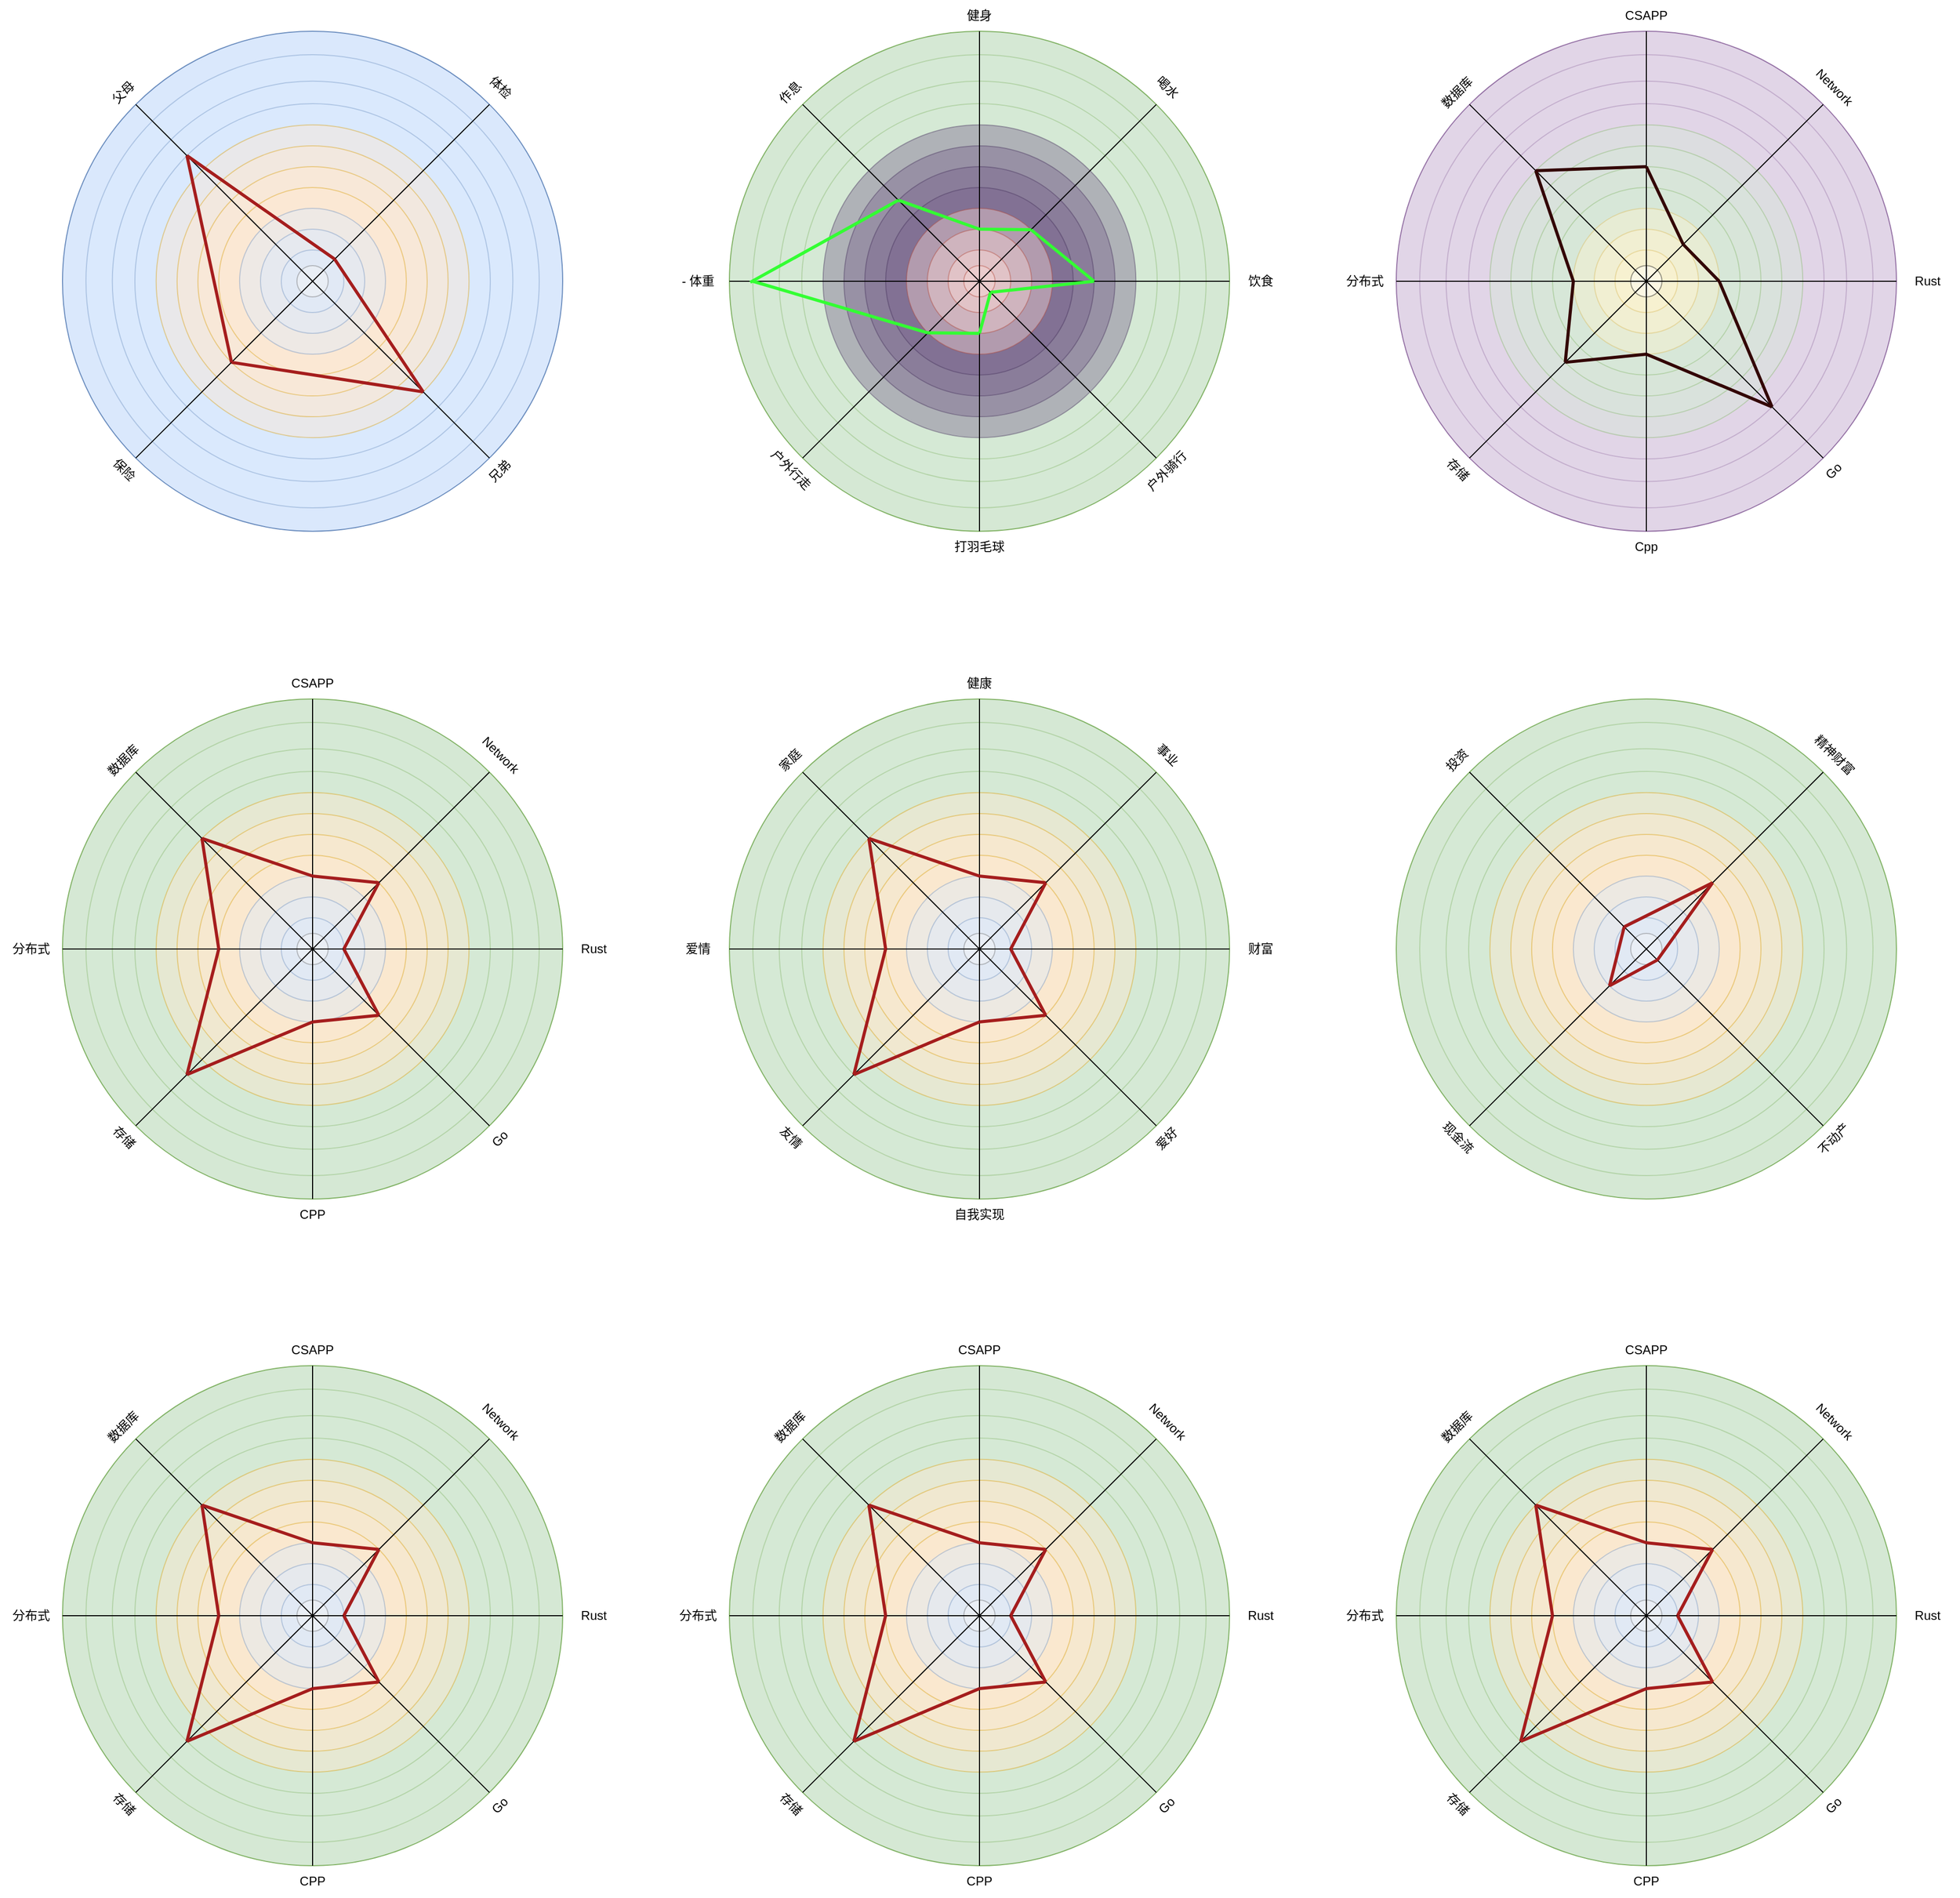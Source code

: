<mxfile version="22.0.4" type="github">
  <diagram name="第 1 页" id="CUnczt2Ad3cjnCFl4lBI">
    <mxGraphModel dx="2739" dy="2188" grid="1" gridSize="10" guides="1" tooltips="1" connect="1" arrows="1" fold="1" page="1" pageScale="1" pageWidth="827" pageHeight="1169" math="0" shadow="0">
      <root>
        <mxCell id="0" />
        <mxCell id="1" parent="0" />
        <mxCell id="QqfOzjYN5zHtX_PdudBc-1" value="" style="ellipse;whiteSpace=wrap;html=1;aspect=fixed;fillColor=#d5e8d4;strokeColor=#82b366;" vertex="1" parent="1">
          <mxGeometry x="240" y="80" width="480" height="480" as="geometry" />
        </mxCell>
        <mxCell id="QqfOzjYN5zHtX_PdudBc-5" value="" style="endArrow=none;html=1;rounded=0;exitX=0;exitY=0.5;exitDx=0;exitDy=0;entryX=1;entryY=0.5;entryDx=0;entryDy=0;" edge="1" parent="1" target="QqfOzjYN5zHtX_PdudBc-1">
          <mxGeometry width="50" height="50" relative="1" as="geometry">
            <mxPoint x="250.0" y="320" as="sourcePoint" />
            <mxPoint x="530" y="260" as="targetPoint" />
          </mxGeometry>
        </mxCell>
        <mxCell id="QqfOzjYN5zHtX_PdudBc-18" value="" style="ellipse;whiteSpace=wrap;html=1;aspect=fixed;opacity=40;fillColor=#d5e8d4;strokeColor=#82b366;" vertex="1" parent="1">
          <mxGeometry x="262.5" y="102.5" width="435" height="435" as="geometry" />
        </mxCell>
        <mxCell id="QqfOzjYN5zHtX_PdudBc-21" value="" style="ellipse;whiteSpace=wrap;html=1;aspect=fixed;opacity=40;fillColor=#d5e8d4;strokeColor=#82b366;" vertex="1" parent="1">
          <mxGeometry x="287.81" y="127.82" width="384.38" height="384.38" as="geometry" />
        </mxCell>
        <mxCell id="QqfOzjYN5zHtX_PdudBc-23" value="" style="ellipse;whiteSpace=wrap;html=1;aspect=fixed;opacity=40;fillColor=#d5e8d4;strokeColor=#82b366;" vertex="1" parent="1">
          <mxGeometry x="309.45" y="149.46" width="341.1" height="341.1" as="geometry" />
        </mxCell>
        <mxCell id="QqfOzjYN5zHtX_PdudBc-25" value="" style="ellipse;whiteSpace=wrap;html=1;aspect=fixed;opacity=40;fillColor=#ffe6cc;strokeColor=#d79b00;" vertex="1" parent="1">
          <mxGeometry x="329.85" y="169.86" width="300.29" height="300.29" as="geometry" />
        </mxCell>
        <mxCell id="QqfOzjYN5zHtX_PdudBc-27" value="" style="ellipse;whiteSpace=wrap;html=1;aspect=fixed;opacity=40;fillColor=#ffe6cc;strokeColor=#d79b00;" vertex="1" parent="1">
          <mxGeometry x="349.95" y="189.97" width="260.09" height="260.09" as="geometry" />
        </mxCell>
        <mxCell id="QqfOzjYN5zHtX_PdudBc-29" value="" style="ellipse;whiteSpace=wrap;html=1;aspect=fixed;opacity=40;fillColor=#ffe6cc;strokeColor=#d79b00;" vertex="1" parent="1">
          <mxGeometry x="369.94" y="209.99" width="220.05" height="220.05" as="geometry" />
        </mxCell>
        <mxCell id="QqfOzjYN5zHtX_PdudBc-31" value="" style="ellipse;whiteSpace=wrap;html=1;aspect=fixed;opacity=40;fillColor=#ffe6cc;strokeColor=#d79b00;" vertex="1" parent="1">
          <mxGeometry x="389.94" y="230" width="180.04" height="180.04" as="geometry" />
        </mxCell>
        <mxCell id="QqfOzjYN5zHtX_PdudBc-32" value="" style="ellipse;whiteSpace=wrap;html=1;aspect=fixed;opacity=40;fillColor=#dae8fc;strokeColor=#6c8ebf;" vertex="1" parent="1">
          <mxGeometry x="409.94" y="250" width="140.04" height="140.04" as="geometry" />
        </mxCell>
        <mxCell id="QqfOzjYN5zHtX_PdudBc-33" value="" style="ellipse;whiteSpace=wrap;html=1;aspect=fixed;opacity=40;fillColor=#dae8fc;strokeColor=#6c8ebf;" vertex="1" parent="1">
          <mxGeometry x="429.98" y="269.98" width="100.04" height="100.04" as="geometry" />
        </mxCell>
        <mxCell id="QqfOzjYN5zHtX_PdudBc-34" value="" style="ellipse;whiteSpace=wrap;html=1;aspect=fixed;opacity=40;fillColor=#dae8fc;strokeColor=#6c8ebf;" vertex="1" parent="1">
          <mxGeometry x="449.95" y="289.99" width="60.02" height="60.02" as="geometry" />
        </mxCell>
        <mxCell id="QqfOzjYN5zHtX_PdudBc-35" value="" style="ellipse;whiteSpace=wrap;html=1;aspect=fixed;opacity=40;fillColor=#f5f5f5;fontColor=#333333;strokeColor=#666666;" vertex="1" parent="1">
          <mxGeometry x="464.96" y="304.99" width="30.01" height="30.01" as="geometry" />
        </mxCell>
        <mxCell id="QqfOzjYN5zHtX_PdudBc-8" value="" style="endArrow=none;html=1;rounded=0;exitX=0;exitY=1;exitDx=0;exitDy=0;entryX=1;entryY=0;entryDx=0;entryDy=0;" edge="1" parent="1" source="QqfOzjYN5zHtX_PdudBc-1" target="QqfOzjYN5zHtX_PdudBc-1">
          <mxGeometry width="50" height="50" relative="1" as="geometry">
            <mxPoint x="480" y="390" as="sourcePoint" />
            <mxPoint x="530" y="340" as="targetPoint" />
          </mxGeometry>
        </mxCell>
        <mxCell id="QqfOzjYN5zHtX_PdudBc-17" value="" style="endArrow=none;html=1;rounded=0;exitX=0;exitY=0.5;exitDx=0;exitDy=0;entryX=1;entryY=0.5;entryDx=0;entryDy=0;" edge="1" parent="1" source="QqfOzjYN5zHtX_PdudBc-1">
          <mxGeometry width="50" height="50" relative="1" as="geometry">
            <mxPoint x="240" y="320" as="sourcePoint" />
            <mxPoint x="710.0" y="320" as="targetPoint" />
          </mxGeometry>
        </mxCell>
        <mxCell id="QqfOzjYN5zHtX_PdudBc-6" value="" style="endArrow=none;html=1;rounded=0;exitX=0;exitY=0;exitDx=0;exitDy=0;entryX=1;entryY=1;entryDx=0;entryDy=0;" edge="1" parent="1" source="QqfOzjYN5zHtX_PdudBc-1" target="QqfOzjYN5zHtX_PdudBc-1">
          <mxGeometry width="50" height="50" relative="1" as="geometry">
            <mxPoint x="480" y="310" as="sourcePoint" />
            <mxPoint x="530" y="260" as="targetPoint" />
          </mxGeometry>
        </mxCell>
        <mxCell id="QqfOzjYN5zHtX_PdudBc-7" value="" style="endArrow=none;html=1;rounded=0;entryX=0.5;entryY=0;entryDx=0;entryDy=0;exitX=0.5;exitY=1;exitDx=0;exitDy=0;" edge="1" parent="1" source="QqfOzjYN5zHtX_PdudBc-1" target="QqfOzjYN5zHtX_PdudBc-1">
          <mxGeometry width="50" height="50" relative="1" as="geometry">
            <mxPoint x="480" y="310" as="sourcePoint" />
            <mxPoint x="530" y="260" as="targetPoint" />
          </mxGeometry>
        </mxCell>
        <mxCell id="QqfOzjYN5zHtX_PdudBc-36" value="健康" style="text;html=1;strokeColor=none;fillColor=none;align=center;verticalAlign=middle;whiteSpace=wrap;rounded=0;rotation=0;" vertex="1" parent="1">
          <mxGeometry x="449.95" y="50" width="60" height="30" as="geometry" />
        </mxCell>
        <mxCell id="QqfOzjYN5zHtX_PdudBc-39" value="事业" style="text;html=1;strokeColor=none;fillColor=none;align=center;verticalAlign=middle;whiteSpace=wrap;rounded=0;rotation=45;" vertex="1" parent="1">
          <mxGeometry x="630.14" y="119.46" width="60" height="30" as="geometry" />
        </mxCell>
        <mxCell id="QqfOzjYN5zHtX_PdudBc-40" value="财富" style="text;html=1;strokeColor=none;fillColor=none;align=center;verticalAlign=middle;whiteSpace=wrap;rounded=0;rotation=0;" vertex="1" parent="1">
          <mxGeometry x="720" y="305.02" width="60" height="30" as="geometry" />
        </mxCell>
        <mxCell id="QqfOzjYN5zHtX_PdudBc-41" value="家庭" style="text;html=1;strokeColor=none;fillColor=none;align=center;verticalAlign=middle;whiteSpace=wrap;rounded=0;rotation=-45;" vertex="1" parent="1">
          <mxGeometry x="268.5" y="124.46" width="60" height="30" as="geometry" />
        </mxCell>
        <mxCell id="QqfOzjYN5zHtX_PdudBc-43" value="友情" style="text;html=1;strokeColor=none;fillColor=none;align=center;verticalAlign=middle;whiteSpace=wrap;rounded=0;rotation=45;direction=east;" vertex="1" parent="1">
          <mxGeometry x="268.85" y="486.2" width="60" height="30" as="geometry" />
        </mxCell>
        <mxCell id="QqfOzjYN5zHtX_PdudBc-44" value="自我实现" style="text;html=1;strokeColor=none;fillColor=none;align=center;verticalAlign=middle;whiteSpace=wrap;rounded=0;rotation=0;direction=east;" vertex="1" parent="1">
          <mxGeometry x="450.0" y="560" width="60" height="30" as="geometry" />
        </mxCell>
        <mxCell id="QqfOzjYN5zHtX_PdudBc-45" value="爱好" style="text;html=1;strokeColor=none;fillColor=none;align=center;verticalAlign=middle;whiteSpace=wrap;rounded=0;rotation=-45;direction=east;" vertex="1" parent="1">
          <mxGeometry x="630.14" y="487.2" width="60" height="30" as="geometry" />
        </mxCell>
        <mxCell id="QqfOzjYN5zHtX_PdudBc-50" value="爱情" style="text;html=1;strokeColor=none;fillColor=none;align=center;verticalAlign=middle;whiteSpace=wrap;rounded=0;rotation=0;direction=east;" vertex="1" parent="1">
          <mxGeometry x="180.0" y="305.02" width="60" height="30" as="geometry" />
        </mxCell>
        <mxCell id="QqfOzjYN5zHtX_PdudBc-51" value="" style="endArrow=none;html=1;rounded=1;strokeColor=#a51d1d;strokeWidth=3;entryX=0;entryY=0;entryDx=0;entryDy=0;" edge="1" parent="1" target="QqfOzjYN5zHtX_PdudBc-25">
          <mxGeometry width="50" height="50" relative="1" as="geometry">
            <mxPoint x="480" y="250" as="sourcePoint" />
            <mxPoint x="450" y="200" as="targetPoint" />
          </mxGeometry>
        </mxCell>
        <mxCell id="QqfOzjYN5zHtX_PdudBc-52" value="" style="endArrow=none;html=1;rounded=1;strokeColor=#a51d1d;strokeWidth=3;entryX=0;entryY=0;entryDx=0;entryDy=0;exitX=0;exitY=0.5;exitDx=0;exitDy=0;" edge="1" parent="1" source="QqfOzjYN5zHtX_PdudBc-31" target="QqfOzjYN5zHtX_PdudBc-25">
          <mxGeometry width="50" height="50" relative="1" as="geometry">
            <mxPoint x="370" y="320" as="sourcePoint" />
            <mxPoint x="384" y="224" as="targetPoint" />
          </mxGeometry>
        </mxCell>
        <mxCell id="QqfOzjYN5zHtX_PdudBc-53" value="" style="endArrow=none;html=1;rounded=1;strokeColor=#a51d1d;strokeWidth=3;entryX=0;entryY=0.5;entryDx=0;entryDy=0;exitX=0;exitY=1;exitDx=0;exitDy=0;" edge="1" parent="1" source="QqfOzjYN5zHtX_PdudBc-23" target="QqfOzjYN5zHtX_PdudBc-31">
          <mxGeometry width="50" height="50" relative="1" as="geometry">
            <mxPoint x="380" y="330" as="sourcePoint" />
            <mxPoint x="384" y="224" as="targetPoint" />
          </mxGeometry>
        </mxCell>
        <mxCell id="QqfOzjYN5zHtX_PdudBc-54" value="" style="endArrow=none;html=1;rounded=1;strokeColor=#a51d1d;strokeWidth=3;entryX=0;entryY=1;entryDx=0;entryDy=0;" edge="1" parent="1" target="QqfOzjYN5zHtX_PdudBc-23">
          <mxGeometry width="50" height="50" relative="1" as="geometry">
            <mxPoint x="480" y="390" as="sourcePoint" />
            <mxPoint x="380" y="330" as="targetPoint" />
          </mxGeometry>
        </mxCell>
        <mxCell id="QqfOzjYN5zHtX_PdudBc-55" value="" style="endArrow=none;html=1;rounded=1;strokeColor=#a51d1d;strokeWidth=3;entryX=1;entryY=1;entryDx=0;entryDy=0;" edge="1" parent="1" target="QqfOzjYN5zHtX_PdudBc-31">
          <mxGeometry width="50" height="50" relative="1" as="geometry">
            <mxPoint x="480" y="390" as="sourcePoint" />
            <mxPoint x="540" y="380" as="targetPoint" />
          </mxGeometry>
        </mxCell>
        <mxCell id="QqfOzjYN5zHtX_PdudBc-56" value="" style="endArrow=none;html=1;rounded=1;strokeColor=#a51d1d;strokeWidth=3;entryX=1;entryY=0.5;entryDx=0;entryDy=0;exitX=1;exitY=1;exitDx=0;exitDy=0;" edge="1" parent="1" source="QqfOzjYN5zHtX_PdudBc-31" target="QqfOzjYN5zHtX_PdudBc-34">
          <mxGeometry width="50" height="50" relative="1" as="geometry">
            <mxPoint x="490" y="400" as="sourcePoint" />
            <mxPoint x="554" y="394" as="targetPoint" />
          </mxGeometry>
        </mxCell>
        <mxCell id="QqfOzjYN5zHtX_PdudBc-57" value="" style="endArrow=none;html=1;rounded=1;strokeColor=#a51d1d;strokeWidth=3;entryX=1;entryY=0;entryDx=0;entryDy=0;exitX=1;exitY=0.5;exitDx=0;exitDy=0;" edge="1" parent="1" source="QqfOzjYN5zHtX_PdudBc-34" target="QqfOzjYN5zHtX_PdudBc-31">
          <mxGeometry width="50" height="50" relative="1" as="geometry">
            <mxPoint x="554" y="394" as="sourcePoint" />
            <mxPoint x="520" y="330" as="targetPoint" />
          </mxGeometry>
        </mxCell>
        <mxCell id="QqfOzjYN5zHtX_PdudBc-58" value="" style="endArrow=none;html=1;rounded=1;strokeColor=#a51d1d;strokeWidth=3;entryX=1;entryY=0;entryDx=0;entryDy=0;exitX=0.5;exitY=0;exitDx=0;exitDy=0;" edge="1" parent="1" source="QqfOzjYN5zHtX_PdudBc-32" target="QqfOzjYN5zHtX_PdudBc-31">
          <mxGeometry width="50" height="50" relative="1" as="geometry">
            <mxPoint x="520" y="330" as="sourcePoint" />
            <mxPoint x="554" y="266" as="targetPoint" />
          </mxGeometry>
        </mxCell>
        <mxCell id="QqfOzjYN5zHtX_PdudBc-167" value="" style="group" vertex="1" connectable="0" parent="1">
          <mxGeometry x="820" y="690" width="600" height="540" as="geometry" />
        </mxCell>
        <mxCell id="QqfOzjYN5zHtX_PdudBc-133" value="" style="ellipse;whiteSpace=wrap;html=1;aspect=fixed;fillColor=#d5e8d4;strokeColor=#82b366;" vertex="1" parent="QqfOzjYN5zHtX_PdudBc-167">
          <mxGeometry x="60" y="30" width="480" height="480" as="geometry" />
        </mxCell>
        <mxCell id="QqfOzjYN5zHtX_PdudBc-134" value="" style="endArrow=none;html=1;rounded=0;exitX=0;exitY=0.5;exitDx=0;exitDy=0;entryX=1;entryY=0.5;entryDx=0;entryDy=0;" edge="1" parent="QqfOzjYN5zHtX_PdudBc-167" target="QqfOzjYN5zHtX_PdudBc-133">
          <mxGeometry width="50" height="50" relative="1" as="geometry">
            <mxPoint x="70.0" y="270" as="sourcePoint" />
            <mxPoint x="350" y="210" as="targetPoint" />
          </mxGeometry>
        </mxCell>
        <mxCell id="QqfOzjYN5zHtX_PdudBc-135" value="" style="ellipse;whiteSpace=wrap;html=1;aspect=fixed;opacity=40;fillColor=#d5e8d4;strokeColor=#82b366;" vertex="1" parent="QqfOzjYN5zHtX_PdudBc-167">
          <mxGeometry x="82.5" y="52.5" width="435" height="435" as="geometry" />
        </mxCell>
        <mxCell id="QqfOzjYN5zHtX_PdudBc-136" value="" style="ellipse;whiteSpace=wrap;html=1;aspect=fixed;opacity=40;fillColor=#d5e8d4;strokeColor=#82b366;" vertex="1" parent="QqfOzjYN5zHtX_PdudBc-167">
          <mxGeometry x="107.81" y="77.82" width="384.38" height="384.38" as="geometry" />
        </mxCell>
        <mxCell id="QqfOzjYN5zHtX_PdudBc-137" value="" style="ellipse;whiteSpace=wrap;html=1;aspect=fixed;opacity=40;fillColor=#d5e8d4;strokeColor=#82b366;" vertex="1" parent="QqfOzjYN5zHtX_PdudBc-167">
          <mxGeometry x="129.45" y="99.46" width="341.1" height="341.1" as="geometry" />
        </mxCell>
        <mxCell id="QqfOzjYN5zHtX_PdudBc-138" value="" style="ellipse;whiteSpace=wrap;html=1;aspect=fixed;opacity=40;fillColor=#ffe6cc;strokeColor=#d79b00;" vertex="1" parent="QqfOzjYN5zHtX_PdudBc-167">
          <mxGeometry x="149.85" y="119.86" width="300.29" height="300.29" as="geometry" />
        </mxCell>
        <mxCell id="QqfOzjYN5zHtX_PdudBc-139" value="" style="ellipse;whiteSpace=wrap;html=1;aspect=fixed;opacity=40;fillColor=#ffe6cc;strokeColor=#d79b00;" vertex="1" parent="QqfOzjYN5zHtX_PdudBc-167">
          <mxGeometry x="169.95" y="139.97" width="260.09" height="260.09" as="geometry" />
        </mxCell>
        <mxCell id="QqfOzjYN5zHtX_PdudBc-140" value="" style="ellipse;whiteSpace=wrap;html=1;aspect=fixed;opacity=40;fillColor=#ffe6cc;strokeColor=#d79b00;" vertex="1" parent="QqfOzjYN5zHtX_PdudBc-167">
          <mxGeometry x="189.94" y="159.99" width="220.05" height="220.05" as="geometry" />
        </mxCell>
        <mxCell id="QqfOzjYN5zHtX_PdudBc-141" value="" style="ellipse;whiteSpace=wrap;html=1;aspect=fixed;opacity=40;fillColor=#ffe6cc;strokeColor=#d79b00;" vertex="1" parent="QqfOzjYN5zHtX_PdudBc-167">
          <mxGeometry x="209.94" y="180" width="180.04" height="180.04" as="geometry" />
        </mxCell>
        <mxCell id="QqfOzjYN5zHtX_PdudBc-142" value="" style="ellipse;whiteSpace=wrap;html=1;aspect=fixed;opacity=40;fillColor=#dae8fc;strokeColor=#6c8ebf;" vertex="1" parent="QqfOzjYN5zHtX_PdudBc-167">
          <mxGeometry x="229.94" y="200" width="140.04" height="140.04" as="geometry" />
        </mxCell>
        <mxCell id="QqfOzjYN5zHtX_PdudBc-143" value="" style="ellipse;whiteSpace=wrap;html=1;aspect=fixed;opacity=40;fillColor=#dae8fc;strokeColor=#6c8ebf;" vertex="1" parent="QqfOzjYN5zHtX_PdudBc-167">
          <mxGeometry x="249.98" y="219.98" width="100.04" height="100.04" as="geometry" />
        </mxCell>
        <mxCell id="QqfOzjYN5zHtX_PdudBc-144" value="" style="ellipse;whiteSpace=wrap;html=1;aspect=fixed;opacity=40;fillColor=#dae8fc;strokeColor=#6c8ebf;" vertex="1" parent="QqfOzjYN5zHtX_PdudBc-167">
          <mxGeometry x="269.95" y="239.99" width="60.02" height="60.02" as="geometry" />
        </mxCell>
        <mxCell id="QqfOzjYN5zHtX_PdudBc-145" value="" style="ellipse;whiteSpace=wrap;html=1;aspect=fixed;opacity=40;fillColor=#f5f5f5;fontColor=#333333;strokeColor=#666666;" vertex="1" parent="QqfOzjYN5zHtX_PdudBc-167">
          <mxGeometry x="284.96" y="254.99" width="30.01" height="30.01" as="geometry" />
        </mxCell>
        <mxCell id="QqfOzjYN5zHtX_PdudBc-146" value="" style="endArrow=none;html=1;rounded=0;exitX=0;exitY=1;exitDx=0;exitDy=0;entryX=1;entryY=0;entryDx=0;entryDy=0;" edge="1" parent="QqfOzjYN5zHtX_PdudBc-167" source="QqfOzjYN5zHtX_PdudBc-133" target="QqfOzjYN5zHtX_PdudBc-133">
          <mxGeometry width="50" height="50" relative="1" as="geometry">
            <mxPoint x="300" y="340" as="sourcePoint" />
            <mxPoint x="350" y="290" as="targetPoint" />
          </mxGeometry>
        </mxCell>
        <mxCell id="QqfOzjYN5zHtX_PdudBc-147" value="" style="endArrow=none;html=1;rounded=0;exitX=0;exitY=0.5;exitDx=0;exitDy=0;entryX=1;entryY=0.5;entryDx=0;entryDy=0;" edge="1" parent="QqfOzjYN5zHtX_PdudBc-167" source="QqfOzjYN5zHtX_PdudBc-133">
          <mxGeometry width="50" height="50" relative="1" as="geometry">
            <mxPoint x="60" y="270" as="sourcePoint" />
            <mxPoint x="530.0" y="270" as="targetPoint" />
          </mxGeometry>
        </mxCell>
        <mxCell id="QqfOzjYN5zHtX_PdudBc-148" value="" style="endArrow=none;html=1;rounded=0;exitX=0;exitY=0;exitDx=0;exitDy=0;entryX=1;entryY=1;entryDx=0;entryDy=0;" edge="1" parent="QqfOzjYN5zHtX_PdudBc-167" source="QqfOzjYN5zHtX_PdudBc-133" target="QqfOzjYN5zHtX_PdudBc-133">
          <mxGeometry width="50" height="50" relative="1" as="geometry">
            <mxPoint x="300" y="260" as="sourcePoint" />
            <mxPoint x="350" y="210" as="targetPoint" />
          </mxGeometry>
        </mxCell>
        <mxCell id="QqfOzjYN5zHtX_PdudBc-149" value="" style="endArrow=none;html=1;rounded=0;entryX=0.5;entryY=0;entryDx=0;entryDy=0;exitX=0.5;exitY=1;exitDx=0;exitDy=0;" edge="1" parent="QqfOzjYN5zHtX_PdudBc-167" source="QqfOzjYN5zHtX_PdudBc-133" target="QqfOzjYN5zHtX_PdudBc-133">
          <mxGeometry width="50" height="50" relative="1" as="geometry">
            <mxPoint x="300" y="260" as="sourcePoint" />
            <mxPoint x="350" y="210" as="targetPoint" />
          </mxGeometry>
        </mxCell>
        <mxCell id="QqfOzjYN5zHtX_PdudBc-150" value="CSAPP" style="text;html=1;strokeColor=none;fillColor=none;align=center;verticalAlign=middle;whiteSpace=wrap;rounded=0;rotation=0;" vertex="1" parent="QqfOzjYN5zHtX_PdudBc-167">
          <mxGeometry x="269.95" width="60" height="30" as="geometry" />
        </mxCell>
        <mxCell id="QqfOzjYN5zHtX_PdudBc-151" value="Network" style="text;html=1;strokeColor=none;fillColor=none;align=center;verticalAlign=middle;whiteSpace=wrap;rounded=0;rotation=45;" vertex="1" parent="QqfOzjYN5zHtX_PdudBc-167">
          <mxGeometry x="450.14" y="69.46" width="60" height="30" as="geometry" />
        </mxCell>
        <mxCell id="QqfOzjYN5zHtX_PdudBc-152" value="Rust" style="text;html=1;strokeColor=none;fillColor=none;align=center;verticalAlign=middle;whiteSpace=wrap;rounded=0;rotation=0;" vertex="1" parent="QqfOzjYN5zHtX_PdudBc-167">
          <mxGeometry x="540" y="255.02" width="60" height="30" as="geometry" />
        </mxCell>
        <mxCell id="QqfOzjYN5zHtX_PdudBc-153" value="数据库" style="text;html=1;strokeColor=none;fillColor=none;align=center;verticalAlign=middle;whiteSpace=wrap;rounded=0;rotation=-45;" vertex="1" parent="QqfOzjYN5zHtX_PdudBc-167">
          <mxGeometry x="88.5" y="74.46" width="60" height="30" as="geometry" />
        </mxCell>
        <mxCell id="QqfOzjYN5zHtX_PdudBc-154" value="存储" style="text;html=1;strokeColor=none;fillColor=none;align=center;verticalAlign=middle;whiteSpace=wrap;rounded=0;rotation=45;direction=east;" vertex="1" parent="QqfOzjYN5zHtX_PdudBc-167">
          <mxGeometry x="88.85" y="436.2" width="60" height="30" as="geometry" />
        </mxCell>
        <mxCell id="QqfOzjYN5zHtX_PdudBc-155" value="CPP" style="text;html=1;strokeColor=none;fillColor=none;align=center;verticalAlign=middle;whiteSpace=wrap;rounded=0;rotation=0;direction=east;" vertex="1" parent="QqfOzjYN5zHtX_PdudBc-167">
          <mxGeometry x="270" y="510" width="60" height="30" as="geometry" />
        </mxCell>
        <mxCell id="QqfOzjYN5zHtX_PdudBc-156" value="Go" style="text;html=1;strokeColor=none;fillColor=none;align=center;verticalAlign=middle;whiteSpace=wrap;rounded=0;rotation=-45;direction=east;" vertex="1" parent="QqfOzjYN5zHtX_PdudBc-167">
          <mxGeometry x="450.14" y="437.2" width="60" height="30" as="geometry" />
        </mxCell>
        <mxCell id="QqfOzjYN5zHtX_PdudBc-157" value="分布式" style="text;html=1;strokeColor=none;fillColor=none;align=center;verticalAlign=middle;whiteSpace=wrap;rounded=0;rotation=0;direction=east;" vertex="1" parent="QqfOzjYN5zHtX_PdudBc-167">
          <mxGeometry y="255.02" width="60" height="30" as="geometry" />
        </mxCell>
        <mxCell id="QqfOzjYN5zHtX_PdudBc-158" value="" style="endArrow=none;html=1;rounded=1;strokeColor=#a51d1d;strokeWidth=3;entryX=0;entryY=0;entryDx=0;entryDy=0;" edge="1" parent="QqfOzjYN5zHtX_PdudBc-167" target="QqfOzjYN5zHtX_PdudBc-138">
          <mxGeometry width="50" height="50" relative="1" as="geometry">
            <mxPoint x="300" y="200" as="sourcePoint" />
            <mxPoint x="270" y="150" as="targetPoint" />
          </mxGeometry>
        </mxCell>
        <mxCell id="QqfOzjYN5zHtX_PdudBc-159" value="" style="endArrow=none;html=1;rounded=1;strokeColor=#a51d1d;strokeWidth=3;entryX=0;entryY=0;entryDx=0;entryDy=0;exitX=0;exitY=0.5;exitDx=0;exitDy=0;" edge="1" parent="QqfOzjYN5zHtX_PdudBc-167" source="QqfOzjYN5zHtX_PdudBc-141" target="QqfOzjYN5zHtX_PdudBc-138">
          <mxGeometry width="50" height="50" relative="1" as="geometry">
            <mxPoint x="190" y="270" as="sourcePoint" />
            <mxPoint x="204" y="174" as="targetPoint" />
          </mxGeometry>
        </mxCell>
        <mxCell id="QqfOzjYN5zHtX_PdudBc-160" value="" style="endArrow=none;html=1;rounded=1;strokeColor=#a51d1d;strokeWidth=3;entryX=0;entryY=0.5;entryDx=0;entryDy=0;exitX=0;exitY=1;exitDx=0;exitDy=0;" edge="1" parent="QqfOzjYN5zHtX_PdudBc-167" source="QqfOzjYN5zHtX_PdudBc-137" target="QqfOzjYN5zHtX_PdudBc-141">
          <mxGeometry width="50" height="50" relative="1" as="geometry">
            <mxPoint x="200" y="280" as="sourcePoint" />
            <mxPoint x="204" y="174" as="targetPoint" />
          </mxGeometry>
        </mxCell>
        <mxCell id="QqfOzjYN5zHtX_PdudBc-161" value="" style="endArrow=none;html=1;rounded=1;strokeColor=#a51d1d;strokeWidth=3;entryX=0;entryY=1;entryDx=0;entryDy=0;" edge="1" parent="QqfOzjYN5zHtX_PdudBc-167" target="QqfOzjYN5zHtX_PdudBc-137">
          <mxGeometry width="50" height="50" relative="1" as="geometry">
            <mxPoint x="300" y="340" as="sourcePoint" />
            <mxPoint x="200" y="280" as="targetPoint" />
          </mxGeometry>
        </mxCell>
        <mxCell id="QqfOzjYN5zHtX_PdudBc-162" value="" style="endArrow=none;html=1;rounded=1;strokeColor=#a51d1d;strokeWidth=3;entryX=1;entryY=1;entryDx=0;entryDy=0;" edge="1" parent="QqfOzjYN5zHtX_PdudBc-167" target="QqfOzjYN5zHtX_PdudBc-141">
          <mxGeometry width="50" height="50" relative="1" as="geometry">
            <mxPoint x="300" y="340" as="sourcePoint" />
            <mxPoint x="360" y="330" as="targetPoint" />
          </mxGeometry>
        </mxCell>
        <mxCell id="QqfOzjYN5zHtX_PdudBc-163" value="" style="endArrow=none;html=1;rounded=1;strokeColor=#a51d1d;strokeWidth=3;entryX=1;entryY=0.5;entryDx=0;entryDy=0;exitX=1;exitY=1;exitDx=0;exitDy=0;" edge="1" parent="QqfOzjYN5zHtX_PdudBc-167" source="QqfOzjYN5zHtX_PdudBc-141" target="QqfOzjYN5zHtX_PdudBc-144">
          <mxGeometry width="50" height="50" relative="1" as="geometry">
            <mxPoint x="310" y="350" as="sourcePoint" />
            <mxPoint x="374" y="344" as="targetPoint" />
          </mxGeometry>
        </mxCell>
        <mxCell id="QqfOzjYN5zHtX_PdudBc-164" value="" style="endArrow=none;html=1;rounded=1;strokeColor=#a51d1d;strokeWidth=3;entryX=1;entryY=0;entryDx=0;entryDy=0;exitX=1;exitY=0.5;exitDx=0;exitDy=0;" edge="1" parent="QqfOzjYN5zHtX_PdudBc-167" source="QqfOzjYN5zHtX_PdudBc-144" target="QqfOzjYN5zHtX_PdudBc-141">
          <mxGeometry width="50" height="50" relative="1" as="geometry">
            <mxPoint x="374" y="344" as="sourcePoint" />
            <mxPoint x="340" y="280" as="targetPoint" />
          </mxGeometry>
        </mxCell>
        <mxCell id="QqfOzjYN5zHtX_PdudBc-165" value="" style="endArrow=none;html=1;rounded=1;strokeColor=#a51d1d;strokeWidth=3;entryX=1;entryY=0;entryDx=0;entryDy=0;exitX=0.5;exitY=0;exitDx=0;exitDy=0;" edge="1" parent="QqfOzjYN5zHtX_PdudBc-167" source="QqfOzjYN5zHtX_PdudBc-142" target="QqfOzjYN5zHtX_PdudBc-141">
          <mxGeometry width="50" height="50" relative="1" as="geometry">
            <mxPoint x="340" y="280" as="sourcePoint" />
            <mxPoint x="374" y="216" as="targetPoint" />
          </mxGeometry>
        </mxCell>
        <mxCell id="QqfOzjYN5zHtX_PdudBc-237" value="" style="group" vertex="1" connectable="0" parent="1">
          <mxGeometry x="-460" y="690" width="600" height="540" as="geometry" />
        </mxCell>
        <mxCell id="QqfOzjYN5zHtX_PdudBc-238" value="" style="ellipse;whiteSpace=wrap;html=1;aspect=fixed;fillColor=#d5e8d4;strokeColor=#82b366;" vertex="1" parent="QqfOzjYN5zHtX_PdudBc-237">
          <mxGeometry x="60" y="30" width="480" height="480" as="geometry" />
        </mxCell>
        <mxCell id="QqfOzjYN5zHtX_PdudBc-239" value="" style="endArrow=none;html=1;rounded=0;exitX=0;exitY=0.5;exitDx=0;exitDy=0;entryX=1;entryY=0.5;entryDx=0;entryDy=0;" edge="1" parent="QqfOzjYN5zHtX_PdudBc-237" target="QqfOzjYN5zHtX_PdudBc-238">
          <mxGeometry width="50" height="50" relative="1" as="geometry">
            <mxPoint x="70.0" y="270" as="sourcePoint" />
            <mxPoint x="350" y="210" as="targetPoint" />
          </mxGeometry>
        </mxCell>
        <mxCell id="QqfOzjYN5zHtX_PdudBc-240" value="" style="ellipse;whiteSpace=wrap;html=1;aspect=fixed;opacity=40;fillColor=#d5e8d4;strokeColor=#82b366;" vertex="1" parent="QqfOzjYN5zHtX_PdudBc-237">
          <mxGeometry x="82.5" y="52.5" width="435" height="435" as="geometry" />
        </mxCell>
        <mxCell id="QqfOzjYN5zHtX_PdudBc-241" value="" style="ellipse;whiteSpace=wrap;html=1;aspect=fixed;opacity=40;fillColor=#d5e8d4;strokeColor=#82b366;" vertex="1" parent="QqfOzjYN5zHtX_PdudBc-237">
          <mxGeometry x="107.81" y="77.82" width="384.38" height="384.38" as="geometry" />
        </mxCell>
        <mxCell id="QqfOzjYN5zHtX_PdudBc-242" value="" style="ellipse;whiteSpace=wrap;html=1;aspect=fixed;opacity=40;fillColor=#d5e8d4;strokeColor=#82b366;" vertex="1" parent="QqfOzjYN5zHtX_PdudBc-237">
          <mxGeometry x="129.45" y="99.46" width="341.1" height="341.1" as="geometry" />
        </mxCell>
        <mxCell id="QqfOzjYN5zHtX_PdudBc-243" value="" style="ellipse;whiteSpace=wrap;html=1;aspect=fixed;opacity=40;fillColor=#ffe6cc;strokeColor=#d79b00;" vertex="1" parent="QqfOzjYN5zHtX_PdudBc-237">
          <mxGeometry x="149.85" y="119.86" width="300.29" height="300.29" as="geometry" />
        </mxCell>
        <mxCell id="QqfOzjYN5zHtX_PdudBc-244" value="" style="ellipse;whiteSpace=wrap;html=1;aspect=fixed;opacity=40;fillColor=#ffe6cc;strokeColor=#d79b00;" vertex="1" parent="QqfOzjYN5zHtX_PdudBc-237">
          <mxGeometry x="169.95" y="139.97" width="260.09" height="260.09" as="geometry" />
        </mxCell>
        <mxCell id="QqfOzjYN5zHtX_PdudBc-245" value="" style="ellipse;whiteSpace=wrap;html=1;aspect=fixed;opacity=40;fillColor=#ffe6cc;strokeColor=#d79b00;" vertex="1" parent="QqfOzjYN5zHtX_PdudBc-237">
          <mxGeometry x="189.94" y="159.99" width="220.05" height="220.05" as="geometry" />
        </mxCell>
        <mxCell id="QqfOzjYN5zHtX_PdudBc-246" value="" style="ellipse;whiteSpace=wrap;html=1;aspect=fixed;opacity=40;fillColor=#ffe6cc;strokeColor=#d79b00;" vertex="1" parent="QqfOzjYN5zHtX_PdudBc-237">
          <mxGeometry x="209.94" y="180" width="180.04" height="180.04" as="geometry" />
        </mxCell>
        <mxCell id="QqfOzjYN5zHtX_PdudBc-247" value="" style="ellipse;whiteSpace=wrap;html=1;aspect=fixed;opacity=40;fillColor=#dae8fc;strokeColor=#6c8ebf;" vertex="1" parent="QqfOzjYN5zHtX_PdudBc-237">
          <mxGeometry x="229.94" y="200" width="140.04" height="140.04" as="geometry" />
        </mxCell>
        <mxCell id="QqfOzjYN5zHtX_PdudBc-248" value="" style="ellipse;whiteSpace=wrap;html=1;aspect=fixed;opacity=40;fillColor=#dae8fc;strokeColor=#6c8ebf;" vertex="1" parent="QqfOzjYN5zHtX_PdudBc-237">
          <mxGeometry x="249.98" y="219.98" width="100.04" height="100.04" as="geometry" />
        </mxCell>
        <mxCell id="QqfOzjYN5zHtX_PdudBc-249" value="" style="ellipse;whiteSpace=wrap;html=1;aspect=fixed;opacity=40;fillColor=#dae8fc;strokeColor=#6c8ebf;" vertex="1" parent="QqfOzjYN5zHtX_PdudBc-237">
          <mxGeometry x="269.95" y="239.99" width="60.02" height="60.02" as="geometry" />
        </mxCell>
        <mxCell id="QqfOzjYN5zHtX_PdudBc-250" value="" style="ellipse;whiteSpace=wrap;html=1;aspect=fixed;opacity=40;fillColor=#f5f5f5;fontColor=#333333;strokeColor=#666666;" vertex="1" parent="QqfOzjYN5zHtX_PdudBc-237">
          <mxGeometry x="284.96" y="254.99" width="30.01" height="30.01" as="geometry" />
        </mxCell>
        <mxCell id="QqfOzjYN5zHtX_PdudBc-251" value="" style="endArrow=none;html=1;rounded=0;exitX=0;exitY=1;exitDx=0;exitDy=0;entryX=1;entryY=0;entryDx=0;entryDy=0;" edge="1" parent="QqfOzjYN5zHtX_PdudBc-237" source="QqfOzjYN5zHtX_PdudBc-238" target="QqfOzjYN5zHtX_PdudBc-238">
          <mxGeometry width="50" height="50" relative="1" as="geometry">
            <mxPoint x="300" y="340" as="sourcePoint" />
            <mxPoint x="350" y="290" as="targetPoint" />
          </mxGeometry>
        </mxCell>
        <mxCell id="QqfOzjYN5zHtX_PdudBc-252" value="" style="endArrow=none;html=1;rounded=0;exitX=0;exitY=0.5;exitDx=0;exitDy=0;entryX=1;entryY=0.5;entryDx=0;entryDy=0;" edge="1" parent="QqfOzjYN5zHtX_PdudBc-237" source="QqfOzjYN5zHtX_PdudBc-238">
          <mxGeometry width="50" height="50" relative="1" as="geometry">
            <mxPoint x="60" y="270" as="sourcePoint" />
            <mxPoint x="530.0" y="270" as="targetPoint" />
          </mxGeometry>
        </mxCell>
        <mxCell id="QqfOzjYN5zHtX_PdudBc-253" value="" style="endArrow=none;html=1;rounded=0;exitX=0;exitY=0;exitDx=0;exitDy=0;entryX=1;entryY=1;entryDx=0;entryDy=0;" edge="1" parent="QqfOzjYN5zHtX_PdudBc-237" source="QqfOzjYN5zHtX_PdudBc-238" target="QqfOzjYN5zHtX_PdudBc-238">
          <mxGeometry width="50" height="50" relative="1" as="geometry">
            <mxPoint x="300" y="260" as="sourcePoint" />
            <mxPoint x="350" y="210" as="targetPoint" />
          </mxGeometry>
        </mxCell>
        <mxCell id="QqfOzjYN5zHtX_PdudBc-254" value="" style="endArrow=none;html=1;rounded=0;entryX=0.5;entryY=0;entryDx=0;entryDy=0;exitX=0.5;exitY=1;exitDx=0;exitDy=0;" edge="1" parent="QqfOzjYN5zHtX_PdudBc-237" source="QqfOzjYN5zHtX_PdudBc-238" target="QqfOzjYN5zHtX_PdudBc-238">
          <mxGeometry width="50" height="50" relative="1" as="geometry">
            <mxPoint x="300" y="260" as="sourcePoint" />
            <mxPoint x="350" y="210" as="targetPoint" />
          </mxGeometry>
        </mxCell>
        <mxCell id="QqfOzjYN5zHtX_PdudBc-255" value="CSAPP" style="text;html=1;strokeColor=none;fillColor=none;align=center;verticalAlign=middle;whiteSpace=wrap;rounded=0;rotation=0;" vertex="1" parent="QqfOzjYN5zHtX_PdudBc-237">
          <mxGeometry x="269.95" width="60" height="30" as="geometry" />
        </mxCell>
        <mxCell id="QqfOzjYN5zHtX_PdudBc-256" value="Network" style="text;html=1;strokeColor=none;fillColor=none;align=center;verticalAlign=middle;whiteSpace=wrap;rounded=0;rotation=45;" vertex="1" parent="QqfOzjYN5zHtX_PdudBc-237">
          <mxGeometry x="450.14" y="69.46" width="60" height="30" as="geometry" />
        </mxCell>
        <mxCell id="QqfOzjYN5zHtX_PdudBc-257" value="Rust" style="text;html=1;strokeColor=none;fillColor=none;align=center;verticalAlign=middle;whiteSpace=wrap;rounded=0;rotation=0;" vertex="1" parent="QqfOzjYN5zHtX_PdudBc-237">
          <mxGeometry x="540" y="255.02" width="60" height="30" as="geometry" />
        </mxCell>
        <mxCell id="QqfOzjYN5zHtX_PdudBc-258" value="数据库" style="text;html=1;strokeColor=none;fillColor=none;align=center;verticalAlign=middle;whiteSpace=wrap;rounded=0;rotation=-45;" vertex="1" parent="QqfOzjYN5zHtX_PdudBc-237">
          <mxGeometry x="88.5" y="74.46" width="60" height="30" as="geometry" />
        </mxCell>
        <mxCell id="QqfOzjYN5zHtX_PdudBc-259" value="存储" style="text;html=1;strokeColor=none;fillColor=none;align=center;verticalAlign=middle;whiteSpace=wrap;rounded=0;rotation=45;direction=east;" vertex="1" parent="QqfOzjYN5zHtX_PdudBc-237">
          <mxGeometry x="88.85" y="436.2" width="60" height="30" as="geometry" />
        </mxCell>
        <mxCell id="QqfOzjYN5zHtX_PdudBc-260" value="CPP" style="text;html=1;strokeColor=none;fillColor=none;align=center;verticalAlign=middle;whiteSpace=wrap;rounded=0;rotation=0;direction=east;" vertex="1" parent="QqfOzjYN5zHtX_PdudBc-237">
          <mxGeometry x="270" y="510" width="60" height="30" as="geometry" />
        </mxCell>
        <mxCell id="QqfOzjYN5zHtX_PdudBc-261" value="Go" style="text;html=1;strokeColor=none;fillColor=none;align=center;verticalAlign=middle;whiteSpace=wrap;rounded=0;rotation=-45;direction=east;" vertex="1" parent="QqfOzjYN5zHtX_PdudBc-237">
          <mxGeometry x="450.14" y="437.2" width="60" height="30" as="geometry" />
        </mxCell>
        <mxCell id="QqfOzjYN5zHtX_PdudBc-262" value="分布式" style="text;html=1;strokeColor=none;fillColor=none;align=center;verticalAlign=middle;whiteSpace=wrap;rounded=0;rotation=0;direction=east;" vertex="1" parent="QqfOzjYN5zHtX_PdudBc-237">
          <mxGeometry y="255.02" width="60" height="30" as="geometry" />
        </mxCell>
        <mxCell id="QqfOzjYN5zHtX_PdudBc-263" value="" style="endArrow=none;html=1;rounded=1;strokeColor=#a51d1d;strokeWidth=3;entryX=0;entryY=0;entryDx=0;entryDy=0;" edge="1" parent="QqfOzjYN5zHtX_PdudBc-237" target="QqfOzjYN5zHtX_PdudBc-243">
          <mxGeometry width="50" height="50" relative="1" as="geometry">
            <mxPoint x="300" y="200" as="sourcePoint" />
            <mxPoint x="270" y="150" as="targetPoint" />
          </mxGeometry>
        </mxCell>
        <mxCell id="QqfOzjYN5zHtX_PdudBc-264" value="" style="endArrow=none;html=1;rounded=1;strokeColor=#a51d1d;strokeWidth=3;entryX=0;entryY=0;entryDx=0;entryDy=0;exitX=0;exitY=0.5;exitDx=0;exitDy=0;" edge="1" parent="QqfOzjYN5zHtX_PdudBc-237" source="QqfOzjYN5zHtX_PdudBc-246" target="QqfOzjYN5zHtX_PdudBc-243">
          <mxGeometry width="50" height="50" relative="1" as="geometry">
            <mxPoint x="190" y="270" as="sourcePoint" />
            <mxPoint x="204" y="174" as="targetPoint" />
          </mxGeometry>
        </mxCell>
        <mxCell id="QqfOzjYN5zHtX_PdudBc-265" value="" style="endArrow=none;html=1;rounded=1;strokeColor=#a51d1d;strokeWidth=3;entryX=0;entryY=0.5;entryDx=0;entryDy=0;exitX=0;exitY=1;exitDx=0;exitDy=0;" edge="1" parent="QqfOzjYN5zHtX_PdudBc-237" source="QqfOzjYN5zHtX_PdudBc-242" target="QqfOzjYN5zHtX_PdudBc-246">
          <mxGeometry width="50" height="50" relative="1" as="geometry">
            <mxPoint x="200" y="280" as="sourcePoint" />
            <mxPoint x="204" y="174" as="targetPoint" />
          </mxGeometry>
        </mxCell>
        <mxCell id="QqfOzjYN5zHtX_PdudBc-266" value="" style="endArrow=none;html=1;rounded=1;strokeColor=#a51d1d;strokeWidth=3;entryX=0;entryY=1;entryDx=0;entryDy=0;" edge="1" parent="QqfOzjYN5zHtX_PdudBc-237" target="QqfOzjYN5zHtX_PdudBc-242">
          <mxGeometry width="50" height="50" relative="1" as="geometry">
            <mxPoint x="300" y="340" as="sourcePoint" />
            <mxPoint x="200" y="280" as="targetPoint" />
          </mxGeometry>
        </mxCell>
        <mxCell id="QqfOzjYN5zHtX_PdudBc-267" value="" style="endArrow=none;html=1;rounded=1;strokeColor=#a51d1d;strokeWidth=3;entryX=1;entryY=1;entryDx=0;entryDy=0;" edge="1" parent="QqfOzjYN5zHtX_PdudBc-237" target="QqfOzjYN5zHtX_PdudBc-246">
          <mxGeometry width="50" height="50" relative="1" as="geometry">
            <mxPoint x="300" y="340" as="sourcePoint" />
            <mxPoint x="360" y="330" as="targetPoint" />
          </mxGeometry>
        </mxCell>
        <mxCell id="QqfOzjYN5zHtX_PdudBc-268" value="" style="endArrow=none;html=1;rounded=1;strokeColor=#a51d1d;strokeWidth=3;entryX=1;entryY=0.5;entryDx=0;entryDy=0;exitX=1;exitY=1;exitDx=0;exitDy=0;" edge="1" parent="QqfOzjYN5zHtX_PdudBc-237" source="QqfOzjYN5zHtX_PdudBc-246" target="QqfOzjYN5zHtX_PdudBc-249">
          <mxGeometry width="50" height="50" relative="1" as="geometry">
            <mxPoint x="310" y="350" as="sourcePoint" />
            <mxPoint x="374" y="344" as="targetPoint" />
          </mxGeometry>
        </mxCell>
        <mxCell id="QqfOzjYN5zHtX_PdudBc-269" value="" style="endArrow=none;html=1;rounded=1;strokeColor=#a51d1d;strokeWidth=3;entryX=1;entryY=0;entryDx=0;entryDy=0;exitX=1;exitY=0.5;exitDx=0;exitDy=0;" edge="1" parent="QqfOzjYN5zHtX_PdudBc-237" source="QqfOzjYN5zHtX_PdudBc-249" target="QqfOzjYN5zHtX_PdudBc-246">
          <mxGeometry width="50" height="50" relative="1" as="geometry">
            <mxPoint x="374" y="344" as="sourcePoint" />
            <mxPoint x="340" y="280" as="targetPoint" />
          </mxGeometry>
        </mxCell>
        <mxCell id="QqfOzjYN5zHtX_PdudBc-270" value="" style="endArrow=none;html=1;rounded=1;strokeColor=#a51d1d;strokeWidth=3;entryX=1;entryY=0;entryDx=0;entryDy=0;exitX=0.5;exitY=0;exitDx=0;exitDy=0;" edge="1" parent="QqfOzjYN5zHtX_PdudBc-237" source="QqfOzjYN5zHtX_PdudBc-247" target="QqfOzjYN5zHtX_PdudBc-246">
          <mxGeometry width="50" height="50" relative="1" as="geometry">
            <mxPoint x="340" y="280" as="sourcePoint" />
            <mxPoint x="374" y="216" as="targetPoint" />
          </mxGeometry>
        </mxCell>
        <mxCell id="QqfOzjYN5zHtX_PdudBc-305" value="" style="group" vertex="1" connectable="0" parent="1">
          <mxGeometry x="-460" y="49.99" width="600" height="540" as="geometry" />
        </mxCell>
        <mxCell id="QqfOzjYN5zHtX_PdudBc-306" value="" style="ellipse;whiteSpace=wrap;html=1;aspect=fixed;fillColor=#d5e8d4;strokeColor=#82b366;container=0;" vertex="1" parent="QqfOzjYN5zHtX_PdudBc-305">
          <mxGeometry x="60" y="30.0" width="480" height="480" as="geometry" />
        </mxCell>
        <mxCell id="QqfOzjYN5zHtX_PdudBc-307" value="" style="endArrow=none;html=1;rounded=0;exitX=0;exitY=0.5;exitDx=0;exitDy=0;entryX=1;entryY=0.5;entryDx=0;entryDy=0;" edge="1" parent="QqfOzjYN5zHtX_PdudBc-305" target="QqfOzjYN5zHtX_PdudBc-306">
          <mxGeometry width="50" height="50" relative="1" as="geometry">
            <mxPoint x="70.0" y="270" as="sourcePoint" />
            <mxPoint x="350" y="210.0" as="targetPoint" />
          </mxGeometry>
        </mxCell>
        <mxCell id="QqfOzjYN5zHtX_PdudBc-308" value="" style="ellipse;whiteSpace=wrap;html=1;aspect=fixed;opacity=40;fillColor=#d5e8d4;strokeColor=#82b366;container=0;" vertex="1" parent="QqfOzjYN5zHtX_PdudBc-305">
          <mxGeometry x="82.5" y="52.5" width="435" height="435" as="geometry" />
        </mxCell>
        <mxCell id="QqfOzjYN5zHtX_PdudBc-309" value="" style="ellipse;whiteSpace=wrap;html=1;aspect=fixed;opacity=40;fillColor=#d5e8d4;strokeColor=#82b366;container=0;" vertex="1" parent="QqfOzjYN5zHtX_PdudBc-305">
          <mxGeometry x="107.81" y="77.82" width="384.38" height="384.38" as="geometry" />
        </mxCell>
        <mxCell id="QqfOzjYN5zHtX_PdudBc-310" value="" style="ellipse;whiteSpace=wrap;html=1;aspect=fixed;opacity=40;fillColor=#d5e8d4;strokeColor=#82b366;container=0;" vertex="1" parent="QqfOzjYN5zHtX_PdudBc-305">
          <mxGeometry x="129.45" y="99.46" width="341.1" height="341.1" as="geometry" />
        </mxCell>
        <mxCell id="QqfOzjYN5zHtX_PdudBc-311" value="" style="ellipse;whiteSpace=wrap;html=1;aspect=fixed;opacity=40;fillColor=#ffe6cc;strokeColor=#d79b00;container=0;" vertex="1" parent="QqfOzjYN5zHtX_PdudBc-305">
          <mxGeometry x="149.85" y="119.86" width="300.29" height="300.29" as="geometry" />
        </mxCell>
        <mxCell id="QqfOzjYN5zHtX_PdudBc-312" value="" style="ellipse;whiteSpace=wrap;html=1;aspect=fixed;opacity=40;fillColor=#ffe6cc;strokeColor=#d79b00;container=0;" vertex="1" parent="QqfOzjYN5zHtX_PdudBc-305">
          <mxGeometry x="169.95" y="139.97" width="260.09" height="260.09" as="geometry" />
        </mxCell>
        <mxCell id="QqfOzjYN5zHtX_PdudBc-313" value="" style="ellipse;whiteSpace=wrap;html=1;aspect=fixed;opacity=40;fillColor=#ffe6cc;strokeColor=#d79b00;container=0;" vertex="1" parent="QqfOzjYN5zHtX_PdudBc-305">
          <mxGeometry x="189.94" y="159.99" width="220.05" height="220.05" as="geometry" />
        </mxCell>
        <mxCell id="QqfOzjYN5zHtX_PdudBc-314" value="" style="ellipse;whiteSpace=wrap;html=1;aspect=fixed;opacity=40;fillColor=#ffe6cc;strokeColor=#d79b00;container=0;" vertex="1" parent="QqfOzjYN5zHtX_PdudBc-305">
          <mxGeometry x="209.94" y="180" width="180.04" height="180.04" as="geometry" />
        </mxCell>
        <mxCell id="QqfOzjYN5zHtX_PdudBc-315" value="" style="ellipse;whiteSpace=wrap;html=1;aspect=fixed;opacity=40;fillColor=#dae8fc;strokeColor=#6c8ebf;container=0;" vertex="1" parent="QqfOzjYN5zHtX_PdudBc-305">
          <mxGeometry x="229.94" y="200" width="140.04" height="140.04" as="geometry" />
        </mxCell>
        <mxCell id="QqfOzjYN5zHtX_PdudBc-316" value="" style="ellipse;whiteSpace=wrap;html=1;aspect=fixed;opacity=40;fillColor=#dae8fc;strokeColor=#6c8ebf;container=0;" vertex="1" parent="QqfOzjYN5zHtX_PdudBc-305">
          <mxGeometry x="249.98" y="219.98" width="100.04" height="100.04" as="geometry" />
        </mxCell>
        <mxCell id="QqfOzjYN5zHtX_PdudBc-317" value="" style="ellipse;whiteSpace=wrap;html=1;aspect=fixed;opacity=40;fillColor=#dae8fc;strokeColor=#6c8ebf;container=0;" vertex="1" parent="QqfOzjYN5zHtX_PdudBc-305">
          <mxGeometry x="269.95" y="239.99" width="60.02" height="60.02" as="geometry" />
        </mxCell>
        <mxCell id="QqfOzjYN5zHtX_PdudBc-318" value="" style="ellipse;whiteSpace=wrap;html=1;aspect=fixed;opacity=40;fillColor=#f5f5f5;fontColor=#333333;strokeColor=#666666;container=0;" vertex="1" parent="QqfOzjYN5zHtX_PdudBc-305">
          <mxGeometry x="284.96" y="254.99" width="30.01" height="30.01" as="geometry" />
        </mxCell>
        <mxCell id="QqfOzjYN5zHtX_PdudBc-319" value="" style="endArrow=none;html=1;rounded=0;exitX=0;exitY=1;exitDx=0;exitDy=0;entryX=1;entryY=0;entryDx=0;entryDy=0;" edge="1" parent="QqfOzjYN5zHtX_PdudBc-305" source="QqfOzjYN5zHtX_PdudBc-306" target="QqfOzjYN5zHtX_PdudBc-306">
          <mxGeometry width="50" height="50" relative="1" as="geometry">
            <mxPoint x="300" y="340" as="sourcePoint" />
            <mxPoint x="350" y="290" as="targetPoint" />
          </mxGeometry>
        </mxCell>
        <mxCell id="QqfOzjYN5zHtX_PdudBc-320" value="" style="endArrow=none;html=1;rounded=0;exitX=0;exitY=0.5;exitDx=0;exitDy=0;entryX=1;entryY=0.5;entryDx=0;entryDy=0;" edge="1" parent="QqfOzjYN5zHtX_PdudBc-305" source="QqfOzjYN5zHtX_PdudBc-306">
          <mxGeometry width="50" height="50" relative="1" as="geometry">
            <mxPoint x="60" y="270" as="sourcePoint" />
            <mxPoint x="530.0" y="270" as="targetPoint" />
          </mxGeometry>
        </mxCell>
        <mxCell id="QqfOzjYN5zHtX_PdudBc-321" value="" style="endArrow=none;html=1;rounded=0;exitX=0;exitY=0;exitDx=0;exitDy=0;entryX=1;entryY=1;entryDx=0;entryDy=0;" edge="1" parent="QqfOzjYN5zHtX_PdudBc-305" source="QqfOzjYN5zHtX_PdudBc-306" target="QqfOzjYN5zHtX_PdudBc-306">
          <mxGeometry width="50" height="50" relative="1" as="geometry">
            <mxPoint x="300" y="260" as="sourcePoint" />
            <mxPoint x="350" y="210.0" as="targetPoint" />
          </mxGeometry>
        </mxCell>
        <mxCell id="QqfOzjYN5zHtX_PdudBc-322" value="" style="endArrow=none;html=1;rounded=0;entryX=0.5;entryY=0;entryDx=0;entryDy=0;exitX=0.5;exitY=1;exitDx=0;exitDy=0;" edge="1" parent="QqfOzjYN5zHtX_PdudBc-305" source="QqfOzjYN5zHtX_PdudBc-306" target="QqfOzjYN5zHtX_PdudBc-306">
          <mxGeometry width="50" height="50" relative="1" as="geometry">
            <mxPoint x="300" y="260" as="sourcePoint" />
            <mxPoint x="350" y="210.0" as="targetPoint" />
          </mxGeometry>
        </mxCell>
        <mxCell id="QqfOzjYN5zHtX_PdudBc-323" value="CSAPP" style="text;html=1;strokeColor=none;fillColor=none;align=center;verticalAlign=middle;whiteSpace=wrap;rounded=0;rotation=0;container=0;" vertex="1" parent="QqfOzjYN5zHtX_PdudBc-305">
          <mxGeometry x="269.95" width="60" height="30" as="geometry" />
        </mxCell>
        <mxCell id="QqfOzjYN5zHtX_PdudBc-324" value="Network" style="text;html=1;strokeColor=none;fillColor=none;align=center;verticalAlign=middle;whiteSpace=wrap;rounded=0;rotation=45;container=0;" vertex="1" parent="QqfOzjYN5zHtX_PdudBc-305">
          <mxGeometry x="450.14" y="69.46" width="60" height="30" as="geometry" />
        </mxCell>
        <mxCell id="QqfOzjYN5zHtX_PdudBc-325" value="Rust" style="text;html=1;strokeColor=none;fillColor=none;align=center;verticalAlign=middle;whiteSpace=wrap;rounded=0;rotation=0;container=0;" vertex="1" parent="QqfOzjYN5zHtX_PdudBc-305">
          <mxGeometry x="540" y="255.02" width="60" height="30" as="geometry" />
        </mxCell>
        <mxCell id="QqfOzjYN5zHtX_PdudBc-326" value="数据库" style="text;html=1;strokeColor=none;fillColor=none;align=center;verticalAlign=middle;whiteSpace=wrap;rounded=0;rotation=-45;container=0;" vertex="1" parent="QqfOzjYN5zHtX_PdudBc-305">
          <mxGeometry x="88.5" y="74.46" width="60" height="30" as="geometry" />
        </mxCell>
        <mxCell id="QqfOzjYN5zHtX_PdudBc-327" value="存储" style="text;html=1;strokeColor=none;fillColor=none;align=center;verticalAlign=middle;whiteSpace=wrap;rounded=0;rotation=45;direction=east;container=0;" vertex="1" parent="QqfOzjYN5zHtX_PdudBc-305">
          <mxGeometry x="88.85" y="436.2" width="60" height="30" as="geometry" />
        </mxCell>
        <mxCell id="QqfOzjYN5zHtX_PdudBc-328" value="CPP" style="text;html=1;strokeColor=none;fillColor=none;align=center;verticalAlign=middle;whiteSpace=wrap;rounded=0;rotation=0;direction=east;container=0;" vertex="1" parent="QqfOzjYN5zHtX_PdudBc-305">
          <mxGeometry x="270" y="510" width="60" height="30" as="geometry" />
        </mxCell>
        <mxCell id="QqfOzjYN5zHtX_PdudBc-329" value="Go" style="text;html=1;strokeColor=none;fillColor=none;align=center;verticalAlign=middle;whiteSpace=wrap;rounded=0;rotation=-45;direction=east;container=0;" vertex="1" parent="QqfOzjYN5zHtX_PdudBc-305">
          <mxGeometry x="450.14" y="437.2" width="60" height="30" as="geometry" />
        </mxCell>
        <mxCell id="QqfOzjYN5zHtX_PdudBc-330" value="分布式" style="text;html=1;strokeColor=none;fillColor=none;align=center;verticalAlign=middle;whiteSpace=wrap;rounded=0;rotation=0;direction=east;container=0;" vertex="1" parent="QqfOzjYN5zHtX_PdudBc-305">
          <mxGeometry y="255.02" width="60" height="30" as="geometry" />
        </mxCell>
        <mxCell id="QqfOzjYN5zHtX_PdudBc-331" value="" style="endArrow=none;html=1;rounded=1;strokeColor=#a51d1d;strokeWidth=3;entryX=0;entryY=0;entryDx=0;entryDy=0;" edge="1" parent="QqfOzjYN5zHtX_PdudBc-305" target="QqfOzjYN5zHtX_PdudBc-311">
          <mxGeometry width="50" height="50" relative="1" as="geometry">
            <mxPoint x="300" y="200" as="sourcePoint" />
            <mxPoint x="270" y="150" as="targetPoint" />
          </mxGeometry>
        </mxCell>
        <mxCell id="QqfOzjYN5zHtX_PdudBc-332" value="" style="endArrow=none;html=1;rounded=1;strokeColor=#a51d1d;strokeWidth=3;entryX=0;entryY=0;entryDx=0;entryDy=0;exitX=0;exitY=0.5;exitDx=0;exitDy=0;" edge="1" parent="QqfOzjYN5zHtX_PdudBc-305" source="QqfOzjYN5zHtX_PdudBc-314" target="QqfOzjYN5zHtX_PdudBc-311">
          <mxGeometry width="50" height="50" relative="1" as="geometry">
            <mxPoint x="190" y="270" as="sourcePoint" />
            <mxPoint x="204" y="174" as="targetPoint" />
          </mxGeometry>
        </mxCell>
        <mxCell id="QqfOzjYN5zHtX_PdudBc-333" value="" style="endArrow=none;html=1;rounded=1;strokeColor=#a51d1d;strokeWidth=3;entryX=0;entryY=0.5;entryDx=0;entryDy=0;exitX=0;exitY=1;exitDx=0;exitDy=0;" edge="1" parent="QqfOzjYN5zHtX_PdudBc-305" source="QqfOzjYN5zHtX_PdudBc-310" target="QqfOzjYN5zHtX_PdudBc-314">
          <mxGeometry width="50" height="50" relative="1" as="geometry">
            <mxPoint x="200" y="280" as="sourcePoint" />
            <mxPoint x="204" y="174" as="targetPoint" />
          </mxGeometry>
        </mxCell>
        <mxCell id="QqfOzjYN5zHtX_PdudBc-334" value="" style="endArrow=none;html=1;rounded=1;strokeColor=#a51d1d;strokeWidth=3;entryX=0;entryY=1;entryDx=0;entryDy=0;" edge="1" parent="QqfOzjYN5zHtX_PdudBc-305" target="QqfOzjYN5zHtX_PdudBc-310">
          <mxGeometry width="50" height="50" relative="1" as="geometry">
            <mxPoint x="300" y="340" as="sourcePoint" />
            <mxPoint x="200" y="280" as="targetPoint" />
          </mxGeometry>
        </mxCell>
        <mxCell id="QqfOzjYN5zHtX_PdudBc-335" value="" style="endArrow=none;html=1;rounded=1;strokeColor=#a51d1d;strokeWidth=3;entryX=1;entryY=1;entryDx=0;entryDy=0;" edge="1" parent="QqfOzjYN5zHtX_PdudBc-305" target="QqfOzjYN5zHtX_PdudBc-314">
          <mxGeometry width="50" height="50" relative="1" as="geometry">
            <mxPoint x="300" y="340" as="sourcePoint" />
            <mxPoint x="360" y="330" as="targetPoint" />
          </mxGeometry>
        </mxCell>
        <mxCell id="QqfOzjYN5zHtX_PdudBc-336" value="" style="endArrow=none;html=1;rounded=1;strokeColor=#a51d1d;strokeWidth=3;entryX=1;entryY=0.5;entryDx=0;entryDy=0;exitX=1;exitY=1;exitDx=0;exitDy=0;" edge="1" parent="QqfOzjYN5zHtX_PdudBc-305" source="QqfOzjYN5zHtX_PdudBc-314" target="QqfOzjYN5zHtX_PdudBc-317">
          <mxGeometry width="50" height="50" relative="1" as="geometry">
            <mxPoint x="310" y="350" as="sourcePoint" />
            <mxPoint x="374" y="344" as="targetPoint" />
          </mxGeometry>
        </mxCell>
        <mxCell id="QqfOzjYN5zHtX_PdudBc-337" value="" style="endArrow=none;html=1;rounded=1;strokeColor=#a51d1d;strokeWidth=3;entryX=1;entryY=0;entryDx=0;entryDy=0;exitX=1;exitY=0.5;exitDx=0;exitDy=0;" edge="1" parent="QqfOzjYN5zHtX_PdudBc-305" source="QqfOzjYN5zHtX_PdudBc-317" target="QqfOzjYN5zHtX_PdudBc-314">
          <mxGeometry width="50" height="50" relative="1" as="geometry">
            <mxPoint x="374" y="344" as="sourcePoint" />
            <mxPoint x="340" y="280" as="targetPoint" />
          </mxGeometry>
        </mxCell>
        <mxCell id="QqfOzjYN5zHtX_PdudBc-338" value="" style="endArrow=none;html=1;rounded=1;strokeColor=#a51d1d;strokeWidth=3;entryX=1;entryY=0;entryDx=0;entryDy=0;exitX=0.5;exitY=0;exitDx=0;exitDy=0;" edge="1" parent="QqfOzjYN5zHtX_PdudBc-305" source="QqfOzjYN5zHtX_PdudBc-315" target="QqfOzjYN5zHtX_PdudBc-314">
          <mxGeometry width="50" height="50" relative="1" as="geometry">
            <mxPoint x="340" y="280" as="sourcePoint" />
            <mxPoint x="374" y="216.0" as="targetPoint" />
          </mxGeometry>
        </mxCell>
        <mxCell id="QqfOzjYN5zHtX_PdudBc-339" value="" style="group" vertex="1" connectable="0" parent="1">
          <mxGeometry x="180" y="-591" width="600" height="540" as="geometry" />
        </mxCell>
        <mxCell id="QqfOzjYN5zHtX_PdudBc-340" value="" style="ellipse;whiteSpace=wrap;html=1;aspect=fixed;fillColor=#d5e8d4;strokeColor=#82b366;" vertex="1" parent="QqfOzjYN5zHtX_PdudBc-339">
          <mxGeometry x="60" y="30" width="480" height="480" as="geometry" />
        </mxCell>
        <mxCell id="QqfOzjYN5zHtX_PdudBc-341" value="" style="endArrow=none;html=1;rounded=0;exitX=0;exitY=0.5;exitDx=0;exitDy=0;entryX=1;entryY=0.5;entryDx=0;entryDy=0;" edge="1" parent="QqfOzjYN5zHtX_PdudBc-339" target="QqfOzjYN5zHtX_PdudBc-340">
          <mxGeometry width="50" height="50" relative="1" as="geometry">
            <mxPoint x="70.0" y="270" as="sourcePoint" />
            <mxPoint x="350" y="210" as="targetPoint" />
          </mxGeometry>
        </mxCell>
        <mxCell id="QqfOzjYN5zHtX_PdudBc-342" value="" style="ellipse;whiteSpace=wrap;html=1;aspect=fixed;opacity=40;fillColor=#d5e8d4;strokeColor=#82b366;" vertex="1" parent="QqfOzjYN5zHtX_PdudBc-339">
          <mxGeometry x="82.5" y="52.5" width="435" height="435" as="geometry" />
        </mxCell>
        <mxCell id="QqfOzjYN5zHtX_PdudBc-343" value="" style="ellipse;whiteSpace=wrap;html=1;aspect=fixed;opacity=40;fillColor=#d5e8d4;strokeColor=#82b366;" vertex="1" parent="QqfOzjYN5zHtX_PdudBc-339">
          <mxGeometry x="107.81" y="77.82" width="384.38" height="384.38" as="geometry" />
        </mxCell>
        <mxCell id="QqfOzjYN5zHtX_PdudBc-344" value="" style="ellipse;whiteSpace=wrap;html=1;aspect=fixed;opacity=40;fillColor=#d5e8d4;strokeColor=#82b366;" vertex="1" parent="QqfOzjYN5zHtX_PdudBc-339">
          <mxGeometry x="129.45" y="99.46" width="341.1" height="341.1" as="geometry" />
        </mxCell>
        <mxCell id="QqfOzjYN5zHtX_PdudBc-345" value="" style="ellipse;whiteSpace=wrap;html=1;aspect=fixed;opacity=40;fillColor=#76608a;strokeColor=#432D57;fontColor=#ffffff;" vertex="1" parent="QqfOzjYN5zHtX_PdudBc-339">
          <mxGeometry x="149.85" y="119.86" width="300.29" height="300.29" as="geometry" />
        </mxCell>
        <mxCell id="QqfOzjYN5zHtX_PdudBc-346" value="" style="ellipse;whiteSpace=wrap;html=1;aspect=fixed;opacity=40;fillColor=#76608a;strokeColor=#432D57;fontColor=#ffffff;" vertex="1" parent="QqfOzjYN5zHtX_PdudBc-339">
          <mxGeometry x="169.95" y="139.97" width="260.09" height="260.09" as="geometry" />
        </mxCell>
        <mxCell id="QqfOzjYN5zHtX_PdudBc-347" value="" style="ellipse;whiteSpace=wrap;html=1;aspect=fixed;opacity=40;fillColor=#76608a;strokeColor=#432D57;fontColor=#ffffff;" vertex="1" parent="QqfOzjYN5zHtX_PdudBc-339">
          <mxGeometry x="189.94" y="159.99" width="220.05" height="220.05" as="geometry" />
        </mxCell>
        <mxCell id="QqfOzjYN5zHtX_PdudBc-348" value="" style="ellipse;whiteSpace=wrap;html=1;aspect=fixed;opacity=40;fillColor=#76608a;strokeColor=#432D57;fontColor=#ffffff;" vertex="1" parent="QqfOzjYN5zHtX_PdudBc-339">
          <mxGeometry x="209.94" y="180" width="180.04" height="180.04" as="geometry" />
        </mxCell>
        <mxCell id="QqfOzjYN5zHtX_PdudBc-349" value="" style="ellipse;whiteSpace=wrap;html=1;aspect=fixed;opacity=40;fillColor=#fad9d5;strokeColor=#ae4132;" vertex="1" parent="QqfOzjYN5zHtX_PdudBc-339">
          <mxGeometry x="229.94" y="200" width="140.04" height="140.04" as="geometry" />
        </mxCell>
        <mxCell id="QqfOzjYN5zHtX_PdudBc-350" value="" style="ellipse;whiteSpace=wrap;html=1;aspect=fixed;opacity=40;fillColor=#fad9d5;strokeColor=#ae4132;" vertex="1" parent="QqfOzjYN5zHtX_PdudBc-339">
          <mxGeometry x="249.98" y="219.98" width="100.04" height="100.04" as="geometry" />
        </mxCell>
        <mxCell id="QqfOzjYN5zHtX_PdudBc-351" value="" style="ellipse;whiteSpace=wrap;html=1;aspect=fixed;opacity=40;fillColor=#fad9d5;strokeColor=#ae4132;" vertex="1" parent="QqfOzjYN5zHtX_PdudBc-339">
          <mxGeometry x="269.95" y="239.99" width="60.02" height="60.02" as="geometry" />
        </mxCell>
        <mxCell id="QqfOzjYN5zHtX_PdudBc-352" value="" style="ellipse;whiteSpace=wrap;html=1;aspect=fixed;opacity=40;fillColor=#fad9d5;strokeColor=#ae4132;" vertex="1" parent="QqfOzjYN5zHtX_PdudBc-339">
          <mxGeometry x="284.96" y="254.99" width="30.01" height="30.01" as="geometry" />
        </mxCell>
        <mxCell id="QqfOzjYN5zHtX_PdudBc-353" value="" style="endArrow=none;html=1;rounded=0;exitX=0;exitY=1;exitDx=0;exitDy=0;entryX=1;entryY=0;entryDx=0;entryDy=0;" edge="1" parent="QqfOzjYN5zHtX_PdudBc-339" source="QqfOzjYN5zHtX_PdudBc-340" target="QqfOzjYN5zHtX_PdudBc-340">
          <mxGeometry width="50" height="50" relative="1" as="geometry">
            <mxPoint x="300" y="340" as="sourcePoint" />
            <mxPoint x="350" y="290" as="targetPoint" />
          </mxGeometry>
        </mxCell>
        <mxCell id="QqfOzjYN5zHtX_PdudBc-354" value="" style="endArrow=none;html=1;rounded=0;exitX=0;exitY=0.5;exitDx=0;exitDy=0;entryX=1;entryY=0.5;entryDx=0;entryDy=0;" edge="1" parent="QqfOzjYN5zHtX_PdudBc-339" source="QqfOzjYN5zHtX_PdudBc-340">
          <mxGeometry width="50" height="50" relative="1" as="geometry">
            <mxPoint x="60" y="270" as="sourcePoint" />
            <mxPoint x="530.0" y="270" as="targetPoint" />
          </mxGeometry>
        </mxCell>
        <mxCell id="QqfOzjYN5zHtX_PdudBc-355" value="" style="endArrow=none;html=1;rounded=0;exitX=0;exitY=0;exitDx=0;exitDy=0;entryX=1;entryY=1;entryDx=0;entryDy=0;" edge="1" parent="QqfOzjYN5zHtX_PdudBc-339" source="QqfOzjYN5zHtX_PdudBc-340" target="QqfOzjYN5zHtX_PdudBc-340">
          <mxGeometry width="50" height="50" relative="1" as="geometry">
            <mxPoint x="300" y="260" as="sourcePoint" />
            <mxPoint x="350" y="210" as="targetPoint" />
          </mxGeometry>
        </mxCell>
        <mxCell id="QqfOzjYN5zHtX_PdudBc-356" value="" style="endArrow=none;html=1;rounded=0;entryX=0.5;entryY=0;entryDx=0;entryDy=0;exitX=0.5;exitY=1;exitDx=0;exitDy=0;" edge="1" parent="QqfOzjYN5zHtX_PdudBc-339" source="QqfOzjYN5zHtX_PdudBc-340" target="QqfOzjYN5zHtX_PdudBc-340">
          <mxGeometry width="50" height="50" relative="1" as="geometry">
            <mxPoint x="300" y="260" as="sourcePoint" />
            <mxPoint x="350" y="210" as="targetPoint" />
          </mxGeometry>
        </mxCell>
        <mxCell id="QqfOzjYN5zHtX_PdudBc-357" value="健身" style="text;html=1;strokeColor=none;fillColor=none;align=center;verticalAlign=middle;whiteSpace=wrap;rounded=0;rotation=0;" vertex="1" parent="QqfOzjYN5zHtX_PdudBc-339">
          <mxGeometry x="269.95" width="60" height="30" as="geometry" />
        </mxCell>
        <mxCell id="QqfOzjYN5zHtX_PdudBc-358" value="喝水" style="text;html=1;strokeColor=none;fillColor=none;align=center;verticalAlign=middle;whiteSpace=wrap;rounded=0;rotation=45;" vertex="1" parent="QqfOzjYN5zHtX_PdudBc-339">
          <mxGeometry x="450.14" y="69.46" width="60" height="30" as="geometry" />
        </mxCell>
        <mxCell id="QqfOzjYN5zHtX_PdudBc-359" value="饮食" style="text;html=1;strokeColor=none;fillColor=none;align=center;verticalAlign=middle;whiteSpace=wrap;rounded=0;rotation=0;" vertex="1" parent="QqfOzjYN5zHtX_PdudBc-339">
          <mxGeometry x="540" y="255.02" width="60" height="30" as="geometry" />
        </mxCell>
        <mxCell id="QqfOzjYN5zHtX_PdudBc-360" value="作息" style="text;html=1;strokeColor=none;fillColor=none;align=center;verticalAlign=middle;whiteSpace=wrap;rounded=0;rotation=-45;" vertex="1" parent="QqfOzjYN5zHtX_PdudBc-339">
          <mxGeometry x="88.5" y="74.46" width="60" height="30" as="geometry" />
        </mxCell>
        <mxCell id="QqfOzjYN5zHtX_PdudBc-361" value="户外行走" style="text;html=1;strokeColor=none;fillColor=none;align=center;verticalAlign=middle;whiteSpace=wrap;rounded=0;rotation=45;direction=east;" vertex="1" parent="QqfOzjYN5zHtX_PdudBc-339">
          <mxGeometry x="88.85" y="436.2" width="60" height="30" as="geometry" />
        </mxCell>
        <mxCell id="QqfOzjYN5zHtX_PdudBc-362" value="打羽毛球" style="text;html=1;strokeColor=none;fillColor=none;align=center;verticalAlign=middle;whiteSpace=wrap;rounded=0;rotation=0;direction=east;" vertex="1" parent="QqfOzjYN5zHtX_PdudBc-339">
          <mxGeometry x="270" y="510" width="60" height="30" as="geometry" />
        </mxCell>
        <mxCell id="QqfOzjYN5zHtX_PdudBc-363" value="户外骑行" style="text;html=1;strokeColor=none;fillColor=none;align=center;verticalAlign=middle;whiteSpace=wrap;rounded=0;rotation=-45;direction=east;" vertex="1" parent="QqfOzjYN5zHtX_PdudBc-339">
          <mxGeometry x="450.14" y="437.2" width="60" height="30" as="geometry" />
        </mxCell>
        <mxCell id="QqfOzjYN5zHtX_PdudBc-364" value="- 体重" style="text;html=1;strokeColor=none;fillColor=none;align=center;verticalAlign=middle;whiteSpace=wrap;rounded=0;rotation=0;direction=east;" vertex="1" parent="QqfOzjYN5zHtX_PdudBc-339">
          <mxGeometry y="255.02" width="60" height="30" as="geometry" />
        </mxCell>
        <mxCell id="QqfOzjYN5zHtX_PdudBc-365" value="" style="endArrow=none;html=1;rounded=1;strokeColor=#33FF33;strokeWidth=3;entryX=0;entryY=0;entryDx=0;entryDy=0;exitX=0.5;exitY=0;exitDx=0;exitDy=0;" edge="1" parent="QqfOzjYN5zHtX_PdudBc-339" target="QqfOzjYN5zHtX_PdudBc-347" source="QqfOzjYN5zHtX_PdudBc-350">
          <mxGeometry width="50" height="50" relative="1" as="geometry">
            <mxPoint x="300" y="200" as="sourcePoint" />
            <mxPoint x="270" y="150" as="targetPoint" />
          </mxGeometry>
        </mxCell>
        <mxCell id="QqfOzjYN5zHtX_PdudBc-366" value="" style="endArrow=none;html=1;rounded=1;strokeColor=#33FF33;strokeWidth=3;entryX=0;entryY=0;entryDx=0;entryDy=0;" edge="1" parent="QqfOzjYN5zHtX_PdudBc-339" target="QqfOzjYN5zHtX_PdudBc-347">
          <mxGeometry width="50" height="50" relative="1" as="geometry">
            <mxPoint x="80" y="271" as="sourcePoint" />
            <mxPoint x="204" y="174" as="targetPoint" />
          </mxGeometry>
        </mxCell>
        <mxCell id="QqfOzjYN5zHtX_PdudBc-367" value="" style="endArrow=none;html=1;rounded=1;strokeColor=#33FF33;strokeWidth=3;entryX=0;entryY=0.5;entryDx=0;entryDy=0;exitX=0;exitY=1;exitDx=0;exitDy=0;" edge="1" parent="QqfOzjYN5zHtX_PdudBc-339" source="QqfOzjYN5zHtX_PdudBc-349" target="QqfOzjYN5zHtX_PdudBc-342">
          <mxGeometry width="50" height="50" relative="1" as="geometry">
            <mxPoint x="200" y="280" as="sourcePoint" />
            <mxPoint x="204" y="174" as="targetPoint" />
          </mxGeometry>
        </mxCell>
        <mxCell id="QqfOzjYN5zHtX_PdudBc-368" value="" style="endArrow=none;html=1;rounded=1;strokeColor=#33FF33;strokeWidth=3;entryX=0;entryY=1;entryDx=0;entryDy=0;exitX=0.5;exitY=1;exitDx=0;exitDy=0;" edge="1" parent="QqfOzjYN5zHtX_PdudBc-339" target="QqfOzjYN5zHtX_PdudBc-349" source="QqfOzjYN5zHtX_PdudBc-350">
          <mxGeometry width="50" height="50" relative="1" as="geometry">
            <mxPoint x="300" y="340" as="sourcePoint" />
            <mxPoint x="200" y="280" as="targetPoint" />
          </mxGeometry>
        </mxCell>
        <mxCell id="QqfOzjYN5zHtX_PdudBc-369" value="" style="endArrow=none;html=1;rounded=1;strokeColor=#33FF33;strokeWidth=3;entryX=1;entryY=1;entryDx=0;entryDy=0;exitX=0.5;exitY=1;exitDx=0;exitDy=0;" edge="1" parent="QqfOzjYN5zHtX_PdudBc-339" target="QqfOzjYN5zHtX_PdudBc-352" source="QqfOzjYN5zHtX_PdudBc-350">
          <mxGeometry width="50" height="50" relative="1" as="geometry">
            <mxPoint x="300" y="340" as="sourcePoint" />
            <mxPoint x="360" y="330" as="targetPoint" />
          </mxGeometry>
        </mxCell>
        <mxCell id="QqfOzjYN5zHtX_PdudBc-370" value="" style="endArrow=none;html=1;rounded=1;strokeColor=#33FF33;strokeWidth=3;entryX=1;entryY=0.5;entryDx=0;entryDy=0;exitX=1;exitY=1;exitDx=0;exitDy=0;" edge="1" parent="QqfOzjYN5zHtX_PdudBc-339" source="QqfOzjYN5zHtX_PdudBc-352" target="QqfOzjYN5zHtX_PdudBc-347">
          <mxGeometry width="50" height="50" relative="1" as="geometry">
            <mxPoint x="310" y="350" as="sourcePoint" />
            <mxPoint x="374" y="344" as="targetPoint" />
          </mxGeometry>
        </mxCell>
        <mxCell id="QqfOzjYN5zHtX_PdudBc-371" value="" style="endArrow=none;html=1;rounded=1;strokeColor=#33FF33;strokeWidth=3;entryX=1;entryY=0;entryDx=0;entryDy=0;exitX=1;exitY=0.5;exitDx=0;exitDy=0;" edge="1" parent="QqfOzjYN5zHtX_PdudBc-339" source="QqfOzjYN5zHtX_PdudBc-347" target="QqfOzjYN5zHtX_PdudBc-349">
          <mxGeometry width="50" height="50" relative="1" as="geometry">
            <mxPoint x="374" y="344" as="sourcePoint" />
            <mxPoint x="340" y="280" as="targetPoint" />
          </mxGeometry>
        </mxCell>
        <mxCell id="QqfOzjYN5zHtX_PdudBc-372" value="" style="endArrow=none;html=1;rounded=1;strokeColor=#33FF33;strokeWidth=3;entryX=1;entryY=0;entryDx=0;entryDy=0;exitX=0.5;exitY=0;exitDx=0;exitDy=0;" edge="1" parent="QqfOzjYN5zHtX_PdudBc-339" source="QqfOzjYN5zHtX_PdudBc-350" target="QqfOzjYN5zHtX_PdudBc-349">
          <mxGeometry width="50" height="50" relative="1" as="geometry">
            <mxPoint x="340" y="280" as="sourcePoint" />
            <mxPoint x="374" y="216" as="targetPoint" />
          </mxGeometry>
        </mxCell>
        <mxCell id="QqfOzjYN5zHtX_PdudBc-373" value="" style="group" vertex="1" connectable="0" parent="1">
          <mxGeometry x="180" y="690" width="600" height="540" as="geometry" />
        </mxCell>
        <mxCell id="QqfOzjYN5zHtX_PdudBc-374" value="" style="ellipse;whiteSpace=wrap;html=1;aspect=fixed;fillColor=#d5e8d4;strokeColor=#82b366;" vertex="1" parent="QqfOzjYN5zHtX_PdudBc-373">
          <mxGeometry x="60" y="30" width="480" height="480" as="geometry" />
        </mxCell>
        <mxCell id="QqfOzjYN5zHtX_PdudBc-375" value="" style="endArrow=none;html=1;rounded=0;exitX=0;exitY=0.5;exitDx=0;exitDy=0;entryX=1;entryY=0.5;entryDx=0;entryDy=0;" edge="1" parent="QqfOzjYN5zHtX_PdudBc-373" target="QqfOzjYN5zHtX_PdudBc-374">
          <mxGeometry width="50" height="50" relative="1" as="geometry">
            <mxPoint x="70.0" y="270" as="sourcePoint" />
            <mxPoint x="350" y="210" as="targetPoint" />
          </mxGeometry>
        </mxCell>
        <mxCell id="QqfOzjYN5zHtX_PdudBc-376" value="" style="ellipse;whiteSpace=wrap;html=1;aspect=fixed;opacity=40;fillColor=#d5e8d4;strokeColor=#82b366;" vertex="1" parent="QqfOzjYN5zHtX_PdudBc-373">
          <mxGeometry x="82.5" y="52.5" width="435" height="435" as="geometry" />
        </mxCell>
        <mxCell id="QqfOzjYN5zHtX_PdudBc-377" value="" style="ellipse;whiteSpace=wrap;html=1;aspect=fixed;opacity=40;fillColor=#d5e8d4;strokeColor=#82b366;" vertex="1" parent="QqfOzjYN5zHtX_PdudBc-373">
          <mxGeometry x="107.81" y="77.82" width="384.38" height="384.38" as="geometry" />
        </mxCell>
        <mxCell id="QqfOzjYN5zHtX_PdudBc-378" value="" style="ellipse;whiteSpace=wrap;html=1;aspect=fixed;opacity=40;fillColor=#d5e8d4;strokeColor=#82b366;" vertex="1" parent="QqfOzjYN5zHtX_PdudBc-373">
          <mxGeometry x="129.45" y="99.46" width="341.1" height="341.1" as="geometry" />
        </mxCell>
        <mxCell id="QqfOzjYN5zHtX_PdudBc-379" value="" style="ellipse;whiteSpace=wrap;html=1;aspect=fixed;opacity=40;fillColor=#ffe6cc;strokeColor=#d79b00;" vertex="1" parent="QqfOzjYN5zHtX_PdudBc-373">
          <mxGeometry x="149.85" y="119.86" width="300.29" height="300.29" as="geometry" />
        </mxCell>
        <mxCell id="QqfOzjYN5zHtX_PdudBc-380" value="" style="ellipse;whiteSpace=wrap;html=1;aspect=fixed;opacity=40;fillColor=#ffe6cc;strokeColor=#d79b00;" vertex="1" parent="QqfOzjYN5zHtX_PdudBc-373">
          <mxGeometry x="169.95" y="139.97" width="260.09" height="260.09" as="geometry" />
        </mxCell>
        <mxCell id="QqfOzjYN5zHtX_PdudBc-381" value="" style="ellipse;whiteSpace=wrap;html=1;aspect=fixed;opacity=40;fillColor=#ffe6cc;strokeColor=#d79b00;" vertex="1" parent="QqfOzjYN5zHtX_PdudBc-373">
          <mxGeometry x="189.94" y="159.99" width="220.05" height="220.05" as="geometry" />
        </mxCell>
        <mxCell id="QqfOzjYN5zHtX_PdudBc-382" value="" style="ellipse;whiteSpace=wrap;html=1;aspect=fixed;opacity=40;fillColor=#ffe6cc;strokeColor=#d79b00;" vertex="1" parent="QqfOzjYN5zHtX_PdudBc-373">
          <mxGeometry x="209.94" y="180" width="180.04" height="180.04" as="geometry" />
        </mxCell>
        <mxCell id="QqfOzjYN5zHtX_PdudBc-383" value="" style="ellipse;whiteSpace=wrap;html=1;aspect=fixed;opacity=40;fillColor=#dae8fc;strokeColor=#6c8ebf;" vertex="1" parent="QqfOzjYN5zHtX_PdudBc-373">
          <mxGeometry x="229.94" y="200" width="140.04" height="140.04" as="geometry" />
        </mxCell>
        <mxCell id="QqfOzjYN5zHtX_PdudBc-384" value="" style="ellipse;whiteSpace=wrap;html=1;aspect=fixed;opacity=40;fillColor=#dae8fc;strokeColor=#6c8ebf;" vertex="1" parent="QqfOzjYN5zHtX_PdudBc-373">
          <mxGeometry x="249.98" y="219.98" width="100.04" height="100.04" as="geometry" />
        </mxCell>
        <mxCell id="QqfOzjYN5zHtX_PdudBc-385" value="" style="ellipse;whiteSpace=wrap;html=1;aspect=fixed;opacity=40;fillColor=#dae8fc;strokeColor=#6c8ebf;" vertex="1" parent="QqfOzjYN5zHtX_PdudBc-373">
          <mxGeometry x="269.95" y="239.99" width="60.02" height="60.02" as="geometry" />
        </mxCell>
        <mxCell id="QqfOzjYN5zHtX_PdudBc-386" value="" style="ellipse;whiteSpace=wrap;html=1;aspect=fixed;opacity=40;fillColor=#f5f5f5;fontColor=#333333;strokeColor=#666666;" vertex="1" parent="QqfOzjYN5zHtX_PdudBc-373">
          <mxGeometry x="284.96" y="254.99" width="30.01" height="30.01" as="geometry" />
        </mxCell>
        <mxCell id="QqfOzjYN5zHtX_PdudBc-387" value="" style="endArrow=none;html=1;rounded=0;exitX=0;exitY=1;exitDx=0;exitDy=0;entryX=1;entryY=0;entryDx=0;entryDy=0;" edge="1" parent="QqfOzjYN5zHtX_PdudBc-373" source="QqfOzjYN5zHtX_PdudBc-374" target="QqfOzjYN5zHtX_PdudBc-374">
          <mxGeometry width="50" height="50" relative="1" as="geometry">
            <mxPoint x="300" y="340" as="sourcePoint" />
            <mxPoint x="350" y="290" as="targetPoint" />
          </mxGeometry>
        </mxCell>
        <mxCell id="QqfOzjYN5zHtX_PdudBc-388" value="" style="endArrow=none;html=1;rounded=0;exitX=0;exitY=0.5;exitDx=0;exitDy=0;entryX=1;entryY=0.5;entryDx=0;entryDy=0;" edge="1" parent="QqfOzjYN5zHtX_PdudBc-373" source="QqfOzjYN5zHtX_PdudBc-374">
          <mxGeometry width="50" height="50" relative="1" as="geometry">
            <mxPoint x="60" y="270" as="sourcePoint" />
            <mxPoint x="530.0" y="270" as="targetPoint" />
          </mxGeometry>
        </mxCell>
        <mxCell id="QqfOzjYN5zHtX_PdudBc-389" value="" style="endArrow=none;html=1;rounded=0;exitX=0;exitY=0;exitDx=0;exitDy=0;entryX=1;entryY=1;entryDx=0;entryDy=0;" edge="1" parent="QqfOzjYN5zHtX_PdudBc-373" source="QqfOzjYN5zHtX_PdudBc-374" target="QqfOzjYN5zHtX_PdudBc-374">
          <mxGeometry width="50" height="50" relative="1" as="geometry">
            <mxPoint x="300" y="260" as="sourcePoint" />
            <mxPoint x="350" y="210" as="targetPoint" />
          </mxGeometry>
        </mxCell>
        <mxCell id="QqfOzjYN5zHtX_PdudBc-390" value="" style="endArrow=none;html=1;rounded=0;entryX=0.5;entryY=0;entryDx=0;entryDy=0;exitX=0.5;exitY=1;exitDx=0;exitDy=0;" edge="1" parent="QqfOzjYN5zHtX_PdudBc-373" source="QqfOzjYN5zHtX_PdudBc-374" target="QqfOzjYN5zHtX_PdudBc-374">
          <mxGeometry width="50" height="50" relative="1" as="geometry">
            <mxPoint x="300" y="260" as="sourcePoint" />
            <mxPoint x="350" y="210" as="targetPoint" />
          </mxGeometry>
        </mxCell>
        <mxCell id="QqfOzjYN5zHtX_PdudBc-391" value="CSAPP" style="text;html=1;strokeColor=none;fillColor=none;align=center;verticalAlign=middle;whiteSpace=wrap;rounded=0;rotation=0;" vertex="1" parent="QqfOzjYN5zHtX_PdudBc-373">
          <mxGeometry x="269.95" width="60" height="30" as="geometry" />
        </mxCell>
        <mxCell id="QqfOzjYN5zHtX_PdudBc-392" value="Network" style="text;html=1;strokeColor=none;fillColor=none;align=center;verticalAlign=middle;whiteSpace=wrap;rounded=0;rotation=45;" vertex="1" parent="QqfOzjYN5zHtX_PdudBc-373">
          <mxGeometry x="450.14" y="69.46" width="60" height="30" as="geometry" />
        </mxCell>
        <mxCell id="QqfOzjYN5zHtX_PdudBc-393" value="Rust" style="text;html=1;strokeColor=none;fillColor=none;align=center;verticalAlign=middle;whiteSpace=wrap;rounded=0;rotation=0;" vertex="1" parent="QqfOzjYN5zHtX_PdudBc-373">
          <mxGeometry x="540" y="255.02" width="60" height="30" as="geometry" />
        </mxCell>
        <mxCell id="QqfOzjYN5zHtX_PdudBc-394" value="数据库" style="text;html=1;strokeColor=none;fillColor=none;align=center;verticalAlign=middle;whiteSpace=wrap;rounded=0;rotation=-45;" vertex="1" parent="QqfOzjYN5zHtX_PdudBc-373">
          <mxGeometry x="88.5" y="74.46" width="60" height="30" as="geometry" />
        </mxCell>
        <mxCell id="QqfOzjYN5zHtX_PdudBc-395" value="存储" style="text;html=1;strokeColor=none;fillColor=none;align=center;verticalAlign=middle;whiteSpace=wrap;rounded=0;rotation=45;direction=east;" vertex="1" parent="QqfOzjYN5zHtX_PdudBc-373">
          <mxGeometry x="88.85" y="436.2" width="60" height="30" as="geometry" />
        </mxCell>
        <mxCell id="QqfOzjYN5zHtX_PdudBc-396" value="CPP" style="text;html=1;strokeColor=none;fillColor=none;align=center;verticalAlign=middle;whiteSpace=wrap;rounded=0;rotation=0;direction=east;" vertex="1" parent="QqfOzjYN5zHtX_PdudBc-373">
          <mxGeometry x="270" y="510" width="60" height="30" as="geometry" />
        </mxCell>
        <mxCell id="QqfOzjYN5zHtX_PdudBc-397" value="Go" style="text;html=1;strokeColor=none;fillColor=none;align=center;verticalAlign=middle;whiteSpace=wrap;rounded=0;rotation=-45;direction=east;" vertex="1" parent="QqfOzjYN5zHtX_PdudBc-373">
          <mxGeometry x="450.14" y="437.2" width="60" height="30" as="geometry" />
        </mxCell>
        <mxCell id="QqfOzjYN5zHtX_PdudBc-398" value="分布式" style="text;html=1;strokeColor=none;fillColor=none;align=center;verticalAlign=middle;whiteSpace=wrap;rounded=0;rotation=0;direction=east;" vertex="1" parent="QqfOzjYN5zHtX_PdudBc-373">
          <mxGeometry y="255.02" width="60" height="30" as="geometry" />
        </mxCell>
        <mxCell id="QqfOzjYN5zHtX_PdudBc-399" value="" style="endArrow=none;html=1;rounded=1;strokeColor=#a51d1d;strokeWidth=3;entryX=0;entryY=0;entryDx=0;entryDy=0;" edge="1" parent="QqfOzjYN5zHtX_PdudBc-373" target="QqfOzjYN5zHtX_PdudBc-379">
          <mxGeometry width="50" height="50" relative="1" as="geometry">
            <mxPoint x="300" y="200" as="sourcePoint" />
            <mxPoint x="270" y="150" as="targetPoint" />
          </mxGeometry>
        </mxCell>
        <mxCell id="QqfOzjYN5zHtX_PdudBc-400" value="" style="endArrow=none;html=1;rounded=1;strokeColor=#a51d1d;strokeWidth=3;entryX=0;entryY=0;entryDx=0;entryDy=0;exitX=0;exitY=0.5;exitDx=0;exitDy=0;" edge="1" parent="QqfOzjYN5zHtX_PdudBc-373" source="QqfOzjYN5zHtX_PdudBc-382" target="QqfOzjYN5zHtX_PdudBc-379">
          <mxGeometry width="50" height="50" relative="1" as="geometry">
            <mxPoint x="190" y="270" as="sourcePoint" />
            <mxPoint x="204" y="174" as="targetPoint" />
          </mxGeometry>
        </mxCell>
        <mxCell id="QqfOzjYN5zHtX_PdudBc-401" value="" style="endArrow=none;html=1;rounded=1;strokeColor=#a51d1d;strokeWidth=3;entryX=0;entryY=0.5;entryDx=0;entryDy=0;exitX=0;exitY=1;exitDx=0;exitDy=0;" edge="1" parent="QqfOzjYN5zHtX_PdudBc-373" source="QqfOzjYN5zHtX_PdudBc-378" target="QqfOzjYN5zHtX_PdudBc-382">
          <mxGeometry width="50" height="50" relative="1" as="geometry">
            <mxPoint x="200" y="280" as="sourcePoint" />
            <mxPoint x="204" y="174" as="targetPoint" />
          </mxGeometry>
        </mxCell>
        <mxCell id="QqfOzjYN5zHtX_PdudBc-402" value="" style="endArrow=none;html=1;rounded=1;strokeColor=#a51d1d;strokeWidth=3;entryX=0;entryY=1;entryDx=0;entryDy=0;" edge="1" parent="QqfOzjYN5zHtX_PdudBc-373" target="QqfOzjYN5zHtX_PdudBc-378">
          <mxGeometry width="50" height="50" relative="1" as="geometry">
            <mxPoint x="300" y="340" as="sourcePoint" />
            <mxPoint x="200" y="280" as="targetPoint" />
          </mxGeometry>
        </mxCell>
        <mxCell id="QqfOzjYN5zHtX_PdudBc-403" value="" style="endArrow=none;html=1;rounded=1;strokeColor=#a51d1d;strokeWidth=3;entryX=1;entryY=1;entryDx=0;entryDy=0;" edge="1" parent="QqfOzjYN5zHtX_PdudBc-373" target="QqfOzjYN5zHtX_PdudBc-382">
          <mxGeometry width="50" height="50" relative="1" as="geometry">
            <mxPoint x="300" y="340" as="sourcePoint" />
            <mxPoint x="360" y="330" as="targetPoint" />
          </mxGeometry>
        </mxCell>
        <mxCell id="QqfOzjYN5zHtX_PdudBc-404" value="" style="endArrow=none;html=1;rounded=1;strokeColor=#a51d1d;strokeWidth=3;entryX=1;entryY=0.5;entryDx=0;entryDy=0;exitX=1;exitY=1;exitDx=0;exitDy=0;" edge="1" parent="QqfOzjYN5zHtX_PdudBc-373" source="QqfOzjYN5zHtX_PdudBc-382" target="QqfOzjYN5zHtX_PdudBc-385">
          <mxGeometry width="50" height="50" relative="1" as="geometry">
            <mxPoint x="310" y="350" as="sourcePoint" />
            <mxPoint x="374" y="344" as="targetPoint" />
          </mxGeometry>
        </mxCell>
        <mxCell id="QqfOzjYN5zHtX_PdudBc-405" value="" style="endArrow=none;html=1;rounded=1;strokeColor=#a51d1d;strokeWidth=3;entryX=1;entryY=0;entryDx=0;entryDy=0;exitX=1;exitY=0.5;exitDx=0;exitDy=0;" edge="1" parent="QqfOzjYN5zHtX_PdudBc-373" source="QqfOzjYN5zHtX_PdudBc-385" target="QqfOzjYN5zHtX_PdudBc-382">
          <mxGeometry width="50" height="50" relative="1" as="geometry">
            <mxPoint x="374" y="344" as="sourcePoint" />
            <mxPoint x="340" y="280" as="targetPoint" />
          </mxGeometry>
        </mxCell>
        <mxCell id="QqfOzjYN5zHtX_PdudBc-406" value="" style="endArrow=none;html=1;rounded=1;strokeColor=#a51d1d;strokeWidth=3;entryX=1;entryY=0;entryDx=0;entryDy=0;exitX=0.5;exitY=0;exitDx=0;exitDy=0;" edge="1" parent="QqfOzjYN5zHtX_PdudBc-373" source="QqfOzjYN5zHtX_PdudBc-383" target="QqfOzjYN5zHtX_PdudBc-382">
          <mxGeometry width="50" height="50" relative="1" as="geometry">
            <mxPoint x="340" y="280" as="sourcePoint" />
            <mxPoint x="374" y="216" as="targetPoint" />
          </mxGeometry>
        </mxCell>
        <mxCell id="QqfOzjYN5zHtX_PdudBc-169" value="" style="ellipse;whiteSpace=wrap;html=1;aspect=fixed;fillColor=#e1d5e7;strokeColor=#9673a6;" vertex="1" parent="1">
          <mxGeometry x="880" y="-561" width="480" height="480" as="geometry" />
        </mxCell>
        <mxCell id="QqfOzjYN5zHtX_PdudBc-170" value="" style="endArrow=none;html=1;rounded=0;exitX=0;exitY=0.5;exitDx=0;exitDy=0;entryX=1;entryY=0.5;entryDx=0;entryDy=0;" edge="1" parent="1" target="QqfOzjYN5zHtX_PdudBc-169">
          <mxGeometry width="50" height="50" relative="1" as="geometry">
            <mxPoint x="890.0" y="-321" as="sourcePoint" />
            <mxPoint x="1170" y="-381" as="targetPoint" />
          </mxGeometry>
        </mxCell>
        <mxCell id="QqfOzjYN5zHtX_PdudBc-171" value="" style="ellipse;whiteSpace=wrap;html=1;aspect=fixed;opacity=40;fillColor=#e1d5e7;strokeColor=#9673a6;" vertex="1" parent="1">
          <mxGeometry x="902.5" y="-538.5" width="435" height="435" as="geometry" />
        </mxCell>
        <mxCell id="QqfOzjYN5zHtX_PdudBc-172" value="" style="ellipse;whiteSpace=wrap;html=1;aspect=fixed;opacity=40;fillColor=#e1d5e7;strokeColor=#9673a6;" vertex="1" parent="1">
          <mxGeometry x="927.81" y="-513.18" width="384.38" height="384.38" as="geometry" />
        </mxCell>
        <mxCell id="QqfOzjYN5zHtX_PdudBc-173" value="" style="ellipse;whiteSpace=wrap;html=1;aspect=fixed;opacity=40;fillColor=#e1d5e7;strokeColor=#9673a6;" vertex="1" parent="1">
          <mxGeometry x="949.45" y="-491.54" width="341.1" height="341.1" as="geometry" />
        </mxCell>
        <mxCell id="QqfOzjYN5zHtX_PdudBc-174" value="" style="ellipse;whiteSpace=wrap;html=1;aspect=fixed;opacity=40;fillColor=#d5e8d4;strokeColor=#82b366;" vertex="1" parent="1">
          <mxGeometry x="969.85" y="-471.14" width="300.29" height="300.29" as="geometry" />
        </mxCell>
        <mxCell id="QqfOzjYN5zHtX_PdudBc-175" value="" style="ellipse;whiteSpace=wrap;html=1;aspect=fixed;opacity=40;fillColor=#d5e8d4;strokeColor=#82b366;" vertex="1" parent="1">
          <mxGeometry x="989.95" y="-451.03" width="260.09" height="260.09" as="geometry" />
        </mxCell>
        <mxCell id="QqfOzjYN5zHtX_PdudBc-176" value="" style="ellipse;whiteSpace=wrap;html=1;aspect=fixed;opacity=40;fillColor=#d5e8d4;strokeColor=#82b366;" vertex="1" parent="1">
          <mxGeometry x="1009.94" y="-431.01" width="220.05" height="220.05" as="geometry" />
        </mxCell>
        <mxCell id="QqfOzjYN5zHtX_PdudBc-177" value="" style="ellipse;whiteSpace=wrap;html=1;aspect=fixed;opacity=40;fillColor=#d5e8d4;strokeColor=#82b366;" vertex="1" parent="1">
          <mxGeometry x="1029.94" y="-411" width="180.04" height="180.04" as="geometry" />
        </mxCell>
        <mxCell id="QqfOzjYN5zHtX_PdudBc-178" value="" style="ellipse;whiteSpace=wrap;html=1;aspect=fixed;opacity=40;fillColor=#fff2cc;strokeColor=#d6b656;" vertex="1" parent="1">
          <mxGeometry x="1049.94" y="-391" width="140.04" height="140.04" as="geometry" />
        </mxCell>
        <mxCell id="QqfOzjYN5zHtX_PdudBc-179" value="" style="ellipse;whiteSpace=wrap;html=1;aspect=fixed;opacity=40;fillColor=#fff2cc;strokeColor=#d6b656;" vertex="1" parent="1">
          <mxGeometry x="1069.98" y="-371.02" width="100.04" height="100.04" as="geometry" />
        </mxCell>
        <mxCell id="QqfOzjYN5zHtX_PdudBc-180" value="" style="ellipse;whiteSpace=wrap;html=1;aspect=fixed;opacity=40;fillColor=#fff2cc;strokeColor=#d6b656;" vertex="1" parent="1">
          <mxGeometry x="1089.95" y="-351.01" width="60.02" height="60.02" as="geometry" />
        </mxCell>
        <mxCell id="QqfOzjYN5zHtX_PdudBc-181" value="" style="ellipse;whiteSpace=wrap;html=1;aspect=fixed;opacity=40;" vertex="1" parent="1">
          <mxGeometry x="1104.96" y="-336.01" width="30.01" height="30.01" as="geometry" />
        </mxCell>
        <mxCell id="QqfOzjYN5zHtX_PdudBc-182" value="" style="endArrow=none;html=1;rounded=0;exitX=0;exitY=1;exitDx=0;exitDy=0;entryX=1;entryY=0;entryDx=0;entryDy=0;" edge="1" parent="1" source="QqfOzjYN5zHtX_PdudBc-169" target="QqfOzjYN5zHtX_PdudBc-169">
          <mxGeometry width="50" height="50" relative="1" as="geometry">
            <mxPoint x="1120" y="-251" as="sourcePoint" />
            <mxPoint x="1170" y="-301" as="targetPoint" />
          </mxGeometry>
        </mxCell>
        <mxCell id="QqfOzjYN5zHtX_PdudBc-183" value="" style="endArrow=none;html=1;rounded=0;exitX=0;exitY=0.5;exitDx=0;exitDy=0;entryX=1;entryY=0.5;entryDx=0;entryDy=0;" edge="1" parent="1" source="QqfOzjYN5zHtX_PdudBc-169">
          <mxGeometry width="50" height="50" relative="1" as="geometry">
            <mxPoint x="880" y="-321" as="sourcePoint" />
            <mxPoint x="1350.0" y="-321" as="targetPoint" />
          </mxGeometry>
        </mxCell>
        <mxCell id="QqfOzjYN5zHtX_PdudBc-184" value="" style="endArrow=none;html=1;rounded=0;exitX=0;exitY=0;exitDx=0;exitDy=0;entryX=1;entryY=1;entryDx=0;entryDy=0;" edge="1" parent="1" source="QqfOzjYN5zHtX_PdudBc-169" target="QqfOzjYN5zHtX_PdudBc-169">
          <mxGeometry width="50" height="50" relative="1" as="geometry">
            <mxPoint x="1120" y="-331" as="sourcePoint" />
            <mxPoint x="1170" y="-381" as="targetPoint" />
          </mxGeometry>
        </mxCell>
        <mxCell id="QqfOzjYN5zHtX_PdudBc-185" value="" style="endArrow=none;html=1;rounded=0;entryX=0.5;entryY=0;entryDx=0;entryDy=0;exitX=0.5;exitY=1;exitDx=0;exitDy=0;" edge="1" parent="1" source="QqfOzjYN5zHtX_PdudBc-169" target="QqfOzjYN5zHtX_PdudBc-169">
          <mxGeometry width="50" height="50" relative="1" as="geometry">
            <mxPoint x="1120" y="-331" as="sourcePoint" />
            <mxPoint x="1170" y="-381" as="targetPoint" />
          </mxGeometry>
        </mxCell>
        <mxCell id="QqfOzjYN5zHtX_PdudBc-186" value="CSAPP" style="text;html=1;strokeColor=none;fillColor=none;align=center;verticalAlign=middle;whiteSpace=wrap;rounded=0;rotation=0;" vertex="1" parent="1">
          <mxGeometry x="1089.95" y="-591" width="60" height="30" as="geometry" />
        </mxCell>
        <mxCell id="QqfOzjYN5zHtX_PdudBc-187" value="Network" style="text;html=1;strokeColor=none;fillColor=none;align=center;verticalAlign=middle;whiteSpace=wrap;rounded=0;rotation=45;" vertex="1" parent="1">
          <mxGeometry x="1270.14" y="-521.54" width="60" height="30" as="geometry" />
        </mxCell>
        <mxCell id="QqfOzjYN5zHtX_PdudBc-188" value="Rust" style="text;html=1;strokeColor=none;fillColor=none;align=center;verticalAlign=middle;whiteSpace=wrap;rounded=0;rotation=0;" vertex="1" parent="1">
          <mxGeometry x="1360" y="-335.98" width="60" height="30" as="geometry" />
        </mxCell>
        <mxCell id="QqfOzjYN5zHtX_PdudBc-189" value="数据库" style="text;html=1;strokeColor=none;fillColor=none;align=center;verticalAlign=middle;whiteSpace=wrap;rounded=0;rotation=-45;" vertex="1" parent="1">
          <mxGeometry x="908.5" y="-516.54" width="60" height="30" as="geometry" />
        </mxCell>
        <mxCell id="QqfOzjYN5zHtX_PdudBc-190" value="存储" style="text;html=1;strokeColor=none;fillColor=none;align=center;verticalAlign=middle;whiteSpace=wrap;rounded=0;rotation=45;direction=east;" vertex="1" parent="1">
          <mxGeometry x="908.85" y="-154.8" width="60" height="30" as="geometry" />
        </mxCell>
        <mxCell id="QqfOzjYN5zHtX_PdudBc-191" value="Cpp" style="text;html=1;strokeColor=none;fillColor=none;align=center;verticalAlign=middle;whiteSpace=wrap;rounded=0;rotation=0;direction=east;" vertex="1" parent="1">
          <mxGeometry x="1090" y="-81" width="60" height="30" as="geometry" />
        </mxCell>
        <mxCell id="QqfOzjYN5zHtX_PdudBc-192" value="Go" style="text;html=1;strokeColor=none;fillColor=none;align=center;verticalAlign=middle;whiteSpace=wrap;rounded=0;rotation=-45;direction=east;" vertex="1" parent="1">
          <mxGeometry x="1270.14" y="-153.8" width="60" height="30" as="geometry" />
        </mxCell>
        <mxCell id="QqfOzjYN5zHtX_PdudBc-193" value="分布式" style="text;html=1;strokeColor=none;fillColor=none;align=center;verticalAlign=middle;whiteSpace=wrap;rounded=0;rotation=0;direction=east;" vertex="1" parent="1">
          <mxGeometry x="820" y="-335.98" width="60" height="30" as="geometry" />
        </mxCell>
        <mxCell id="QqfOzjYN5zHtX_PdudBc-194" value="" style="endArrow=none;html=1;rounded=1;strokeColor=#330505;strokeWidth=3;entryX=0;entryY=0;entryDx=0;entryDy=0;exitX=0.5;exitY=0;exitDx=0;exitDy=0;" edge="1" parent="1" target="QqfOzjYN5zHtX_PdudBc-174" source="QqfOzjYN5zHtX_PdudBc-176">
          <mxGeometry width="50" height="50" relative="1" as="geometry">
            <mxPoint x="1120" y="-391" as="sourcePoint" />
            <mxPoint x="1090" y="-441" as="targetPoint" />
          </mxGeometry>
        </mxCell>
        <mxCell id="QqfOzjYN5zHtX_PdudBc-195" value="" style="endArrow=none;html=1;rounded=1;strokeColor=#330505;strokeWidth=3;entryX=0;entryY=0;entryDx=0;entryDy=0;exitX=0;exitY=0.5;exitDx=0;exitDy=0;" edge="1" parent="1" source="QqfOzjYN5zHtX_PdudBc-178" target="QqfOzjYN5zHtX_PdudBc-174">
          <mxGeometry width="50" height="50" relative="1" as="geometry">
            <mxPoint x="1010" y="-321" as="sourcePoint" />
            <mxPoint x="1024" y="-417" as="targetPoint" />
          </mxGeometry>
        </mxCell>
        <mxCell id="QqfOzjYN5zHtX_PdudBc-196" value="" style="endArrow=none;html=1;rounded=1;strokeColor=#330505;strokeWidth=3;entryX=0;entryY=0.5;entryDx=0;entryDy=0;exitX=0;exitY=1;exitDx=0;exitDy=0;" edge="1" parent="1" source="QqfOzjYN5zHtX_PdudBc-176" target="QqfOzjYN5zHtX_PdudBc-178">
          <mxGeometry width="50" height="50" relative="1" as="geometry">
            <mxPoint x="1020" y="-311" as="sourcePoint" />
            <mxPoint x="1024" y="-417" as="targetPoint" />
          </mxGeometry>
        </mxCell>
        <mxCell id="QqfOzjYN5zHtX_PdudBc-197" value="" style="endArrow=none;html=1;rounded=1;strokeColor=#330505;strokeWidth=3;entryX=0;entryY=1;entryDx=0;entryDy=0;" edge="1" parent="1" target="QqfOzjYN5zHtX_PdudBc-176">
          <mxGeometry width="50" height="50" relative="1" as="geometry">
            <mxPoint x="1120" y="-251" as="sourcePoint" />
            <mxPoint x="1040" y="-240" as="targetPoint" />
          </mxGeometry>
        </mxCell>
        <mxCell id="QqfOzjYN5zHtX_PdudBc-198" value="" style="endArrow=none;html=1;rounded=1;strokeColor=#330505;strokeWidth=3;entryX=1;entryY=1;entryDx=0;entryDy=0;" edge="1" parent="1" target="QqfOzjYN5zHtX_PdudBc-173">
          <mxGeometry width="50" height="50" relative="1" as="geometry">
            <mxPoint x="1120" y="-251" as="sourcePoint" />
            <mxPoint x="1180" y="-261" as="targetPoint" />
          </mxGeometry>
        </mxCell>
        <mxCell id="QqfOzjYN5zHtX_PdudBc-199" value="" style="endArrow=none;html=1;rounded=1;strokeColor=#330505;strokeWidth=3;entryX=1;entryY=0.5;entryDx=0;entryDy=0;exitX=1;exitY=1;exitDx=0;exitDy=0;" edge="1" parent="1" source="QqfOzjYN5zHtX_PdudBc-173" target="QqfOzjYN5zHtX_PdudBc-178">
          <mxGeometry width="50" height="50" relative="1" as="geometry">
            <mxPoint x="1130" y="-241" as="sourcePoint" />
            <mxPoint x="1194" y="-247" as="targetPoint" />
          </mxGeometry>
        </mxCell>
        <mxCell id="QqfOzjYN5zHtX_PdudBc-200" value="" style="endArrow=none;html=1;rounded=1;strokeColor=#330505;strokeWidth=3;entryX=1;entryY=0;entryDx=0;entryDy=0;exitX=1;exitY=0.5;exitDx=0;exitDy=0;" edge="1" parent="1" source="QqfOzjYN5zHtX_PdudBc-178" target="QqfOzjYN5zHtX_PdudBc-179">
          <mxGeometry width="50" height="50" relative="1" as="geometry">
            <mxPoint x="1194" y="-247" as="sourcePoint" />
            <mxPoint x="1160" y="-311" as="targetPoint" />
          </mxGeometry>
        </mxCell>
        <mxCell id="QqfOzjYN5zHtX_PdudBc-201" value="" style="endArrow=none;html=1;rounded=1;strokeColor=#330505;strokeWidth=3;entryX=1;entryY=0;entryDx=0;entryDy=0;exitX=0.5;exitY=0;exitDx=0;exitDy=0;" edge="1" parent="1" source="QqfOzjYN5zHtX_PdudBc-176" target="QqfOzjYN5zHtX_PdudBc-179">
          <mxGeometry width="50" height="50" relative="1" as="geometry">
            <mxPoint x="1160" y="-311" as="sourcePoint" />
            <mxPoint x="1194" y="-375" as="targetPoint" />
          </mxGeometry>
        </mxCell>
        <mxCell id="QqfOzjYN5zHtX_PdudBc-203" value="" style="ellipse;whiteSpace=wrap;html=1;aspect=fixed;fillColor=#d5e8d4;strokeColor=#82b366;container=0;" vertex="1" parent="1">
          <mxGeometry x="880" y="79.99" width="480" height="480" as="geometry" />
        </mxCell>
        <mxCell id="QqfOzjYN5zHtX_PdudBc-205" value="" style="ellipse;whiteSpace=wrap;html=1;aspect=fixed;opacity=40;fillColor=#d5e8d4;strokeColor=#82b366;container=0;" vertex="1" parent="1">
          <mxGeometry x="902.5" y="102.49" width="435" height="435" as="geometry" />
        </mxCell>
        <mxCell id="QqfOzjYN5zHtX_PdudBc-206" value="" style="ellipse;whiteSpace=wrap;html=1;aspect=fixed;opacity=40;fillColor=#d5e8d4;strokeColor=#82b366;container=0;" vertex="1" parent="1">
          <mxGeometry x="927.81" y="127.81" width="384.38" height="384.38" as="geometry" />
        </mxCell>
        <mxCell id="QqfOzjYN5zHtX_PdudBc-207" value="" style="ellipse;whiteSpace=wrap;html=1;aspect=fixed;opacity=40;fillColor=#d5e8d4;strokeColor=#82b366;container=0;" vertex="1" parent="1">
          <mxGeometry x="949.45" y="149.45" width="341.1" height="341.1" as="geometry" />
        </mxCell>
        <mxCell id="QqfOzjYN5zHtX_PdudBc-208" value="" style="ellipse;whiteSpace=wrap;html=1;aspect=fixed;opacity=40;fillColor=#ffe6cc;strokeColor=#d79b00;container=0;" vertex="1" parent="1">
          <mxGeometry x="969.85" y="169.85" width="300.29" height="300.29" as="geometry" />
        </mxCell>
        <mxCell id="QqfOzjYN5zHtX_PdudBc-209" value="" style="ellipse;whiteSpace=wrap;html=1;aspect=fixed;opacity=40;fillColor=#ffe6cc;strokeColor=#d79b00;container=0;" vertex="1" parent="1">
          <mxGeometry x="989.95" y="189.96" width="260.09" height="260.09" as="geometry" />
        </mxCell>
        <mxCell id="QqfOzjYN5zHtX_PdudBc-210" value="" style="ellipse;whiteSpace=wrap;html=1;aspect=fixed;opacity=40;fillColor=#ffe6cc;strokeColor=#d79b00;container=0;" vertex="1" parent="1">
          <mxGeometry x="1009.94" y="209.98" width="220.05" height="220.05" as="geometry" />
        </mxCell>
        <mxCell id="QqfOzjYN5zHtX_PdudBc-211" value="" style="ellipse;whiteSpace=wrap;html=1;aspect=fixed;opacity=40;fillColor=#ffe6cc;strokeColor=#d79b00;container=0;" vertex="1" parent="1">
          <mxGeometry x="1029.94" y="229.99" width="180.04" height="180.04" as="geometry" />
        </mxCell>
        <mxCell id="QqfOzjYN5zHtX_PdudBc-212" value="" style="ellipse;whiteSpace=wrap;html=1;aspect=fixed;opacity=40;fillColor=#dae8fc;strokeColor=#6c8ebf;container=0;" vertex="1" parent="1">
          <mxGeometry x="1049.94" y="249.99" width="140.04" height="140.04" as="geometry" />
        </mxCell>
        <mxCell id="QqfOzjYN5zHtX_PdudBc-213" value="" style="ellipse;whiteSpace=wrap;html=1;aspect=fixed;opacity=40;fillColor=#dae8fc;strokeColor=#6c8ebf;container=0;" vertex="1" parent="1">
          <mxGeometry x="1069.98" y="269.97" width="100.04" height="100.04" as="geometry" />
        </mxCell>
        <mxCell id="QqfOzjYN5zHtX_PdudBc-214" value="" style="ellipse;whiteSpace=wrap;html=1;aspect=fixed;opacity=40;fillColor=#dae8fc;strokeColor=#6c8ebf;container=0;" vertex="1" parent="1">
          <mxGeometry x="1089.95" y="289.98" width="60.02" height="60.02" as="geometry" />
        </mxCell>
        <mxCell id="QqfOzjYN5zHtX_PdudBc-215" value="" style="ellipse;whiteSpace=wrap;html=1;aspect=fixed;opacity=40;fillColor=#f5f5f5;fontColor=#333333;strokeColor=#666666;container=0;" vertex="1" parent="1">
          <mxGeometry x="1104.96" y="304.98" width="30.01" height="30.01" as="geometry" />
        </mxCell>
        <mxCell id="QqfOzjYN5zHtX_PdudBc-216" value="" style="endArrow=none;html=1;rounded=0;exitX=0;exitY=1;exitDx=0;exitDy=0;entryX=1;entryY=0;entryDx=0;entryDy=0;" edge="1" parent="1" source="QqfOzjYN5zHtX_PdudBc-203" target="QqfOzjYN5zHtX_PdudBc-203">
          <mxGeometry width="50" height="50" relative="1" as="geometry">
            <mxPoint x="1120" y="389.99" as="sourcePoint" />
            <mxPoint x="1170" y="339.99" as="targetPoint" />
          </mxGeometry>
        </mxCell>
        <mxCell id="QqfOzjYN5zHtX_PdudBc-218" value="" style="endArrow=none;html=1;rounded=0;exitX=0;exitY=0;exitDx=0;exitDy=0;entryX=1;entryY=1;entryDx=0;entryDy=0;" edge="1" parent="1" source="QqfOzjYN5zHtX_PdudBc-203" target="QqfOzjYN5zHtX_PdudBc-203">
          <mxGeometry width="50" height="50" relative="1" as="geometry">
            <mxPoint x="1120" y="309.99" as="sourcePoint" />
            <mxPoint x="1170" y="259.99" as="targetPoint" />
          </mxGeometry>
        </mxCell>
        <mxCell id="QqfOzjYN5zHtX_PdudBc-221" value="精神财富" style="text;html=1;strokeColor=none;fillColor=none;align=center;verticalAlign=middle;whiteSpace=wrap;rounded=0;rotation=45;container=0;" vertex="1" parent="1">
          <mxGeometry x="1270.14" y="119.45" width="60" height="30" as="geometry" />
        </mxCell>
        <mxCell id="QqfOzjYN5zHtX_PdudBc-223" value="投资" style="text;html=1;strokeColor=none;fillColor=none;align=center;verticalAlign=middle;whiteSpace=wrap;rounded=0;rotation=-45;container=0;" vertex="1" parent="1">
          <mxGeometry x="908.5" y="124.45" width="60" height="30" as="geometry" />
        </mxCell>
        <mxCell id="QqfOzjYN5zHtX_PdudBc-224" value="现金流" style="text;html=1;strokeColor=none;fillColor=none;align=center;verticalAlign=middle;whiteSpace=wrap;rounded=0;rotation=45;direction=east;container=0;" vertex="1" parent="1">
          <mxGeometry x="908.85" y="486.19" width="60" height="30" as="geometry" />
        </mxCell>
        <mxCell id="QqfOzjYN5zHtX_PdudBc-226" value="不动产" style="text;html=1;strokeColor=none;fillColor=none;align=center;verticalAlign=middle;whiteSpace=wrap;rounded=0;rotation=-45;direction=east;container=0;" vertex="1" parent="1">
          <mxGeometry x="1270.14" y="487.19" width="60" height="30" as="geometry" />
        </mxCell>
        <mxCell id="QqfOzjYN5zHtX_PdudBc-228" value="" style="endArrow=none;html=1;rounded=1;strokeColor=#a51d1d;strokeWidth=3;entryX=1;entryY=0;entryDx=0;entryDy=0;exitX=1;exitY=1;exitDx=0;exitDy=0;" edge="1" parent="1" target="QqfOzjYN5zHtX_PdudBc-211" source="QqfOzjYN5zHtX_PdudBc-215">
          <mxGeometry width="50" height="50" relative="1" as="geometry">
            <mxPoint x="1120" y="249.99" as="sourcePoint" />
            <mxPoint x="1090" y="199.99" as="targetPoint" />
          </mxGeometry>
        </mxCell>
        <mxCell id="QqfOzjYN5zHtX_PdudBc-229" value="" style="endArrow=none;html=1;rounded=1;strokeColor=#a51d1d;strokeWidth=3;exitX=0;exitY=1;exitDx=0;exitDy=0;entryX=0;entryY=0;entryDx=0;entryDy=0;" edge="1" parent="1" source="QqfOzjYN5zHtX_PdudBc-213" target="QqfOzjYN5zHtX_PdudBc-214">
          <mxGeometry width="50" height="50" relative="1" as="geometry">
            <mxPoint x="1010" y="319.99" as="sourcePoint" />
            <mxPoint x="1100" y="300" as="targetPoint" />
          </mxGeometry>
        </mxCell>
        <mxCell id="QqfOzjYN5zHtX_PdudBc-231" value="" style="endArrow=none;html=1;rounded=1;strokeColor=#a51d1d;strokeWidth=3;entryX=0;entryY=1;entryDx=0;entryDy=0;exitX=1;exitY=1;exitDx=0;exitDy=0;" edge="1" parent="1" target="QqfOzjYN5zHtX_PdudBc-213" source="QqfOzjYN5zHtX_PdudBc-215">
          <mxGeometry width="50" height="50" relative="1" as="geometry">
            <mxPoint x="1120" y="389.99" as="sourcePoint" />
            <mxPoint x="1020" y="329.99" as="targetPoint" />
          </mxGeometry>
        </mxCell>
        <mxCell id="QqfOzjYN5zHtX_PdudBc-407" value="" style="endArrow=none;html=1;rounded=1;strokeColor=#a51d1d;strokeWidth=3;entryX=1;entryY=0;entryDx=0;entryDy=0;exitX=0;exitY=0;exitDx=0;exitDy=0;" edge="1" parent="1" source="QqfOzjYN5zHtX_PdudBc-214" target="QqfOzjYN5zHtX_PdudBc-211">
          <mxGeometry width="50" height="50" relative="1" as="geometry">
            <mxPoint x="1165" y="365" as="sourcePoint" />
            <mxPoint x="1194" y="266" as="targetPoint" />
          </mxGeometry>
        </mxCell>
        <mxCell id="QqfOzjYN5zHtX_PdudBc-272" value="" style="ellipse;whiteSpace=wrap;html=1;aspect=fixed;fillColor=#dae8fc;strokeColor=#6c8ebf;" vertex="1" parent="1">
          <mxGeometry x="-400" y="-561" width="480" height="480" as="geometry" />
        </mxCell>
        <mxCell id="QqfOzjYN5zHtX_PdudBc-274" value="" style="ellipse;whiteSpace=wrap;html=1;aspect=fixed;opacity=40;fillColor=#dae8fc;strokeColor=#6c8ebf;" vertex="1" parent="1">
          <mxGeometry x="-377.5" y="-538.5" width="435" height="435" as="geometry" />
        </mxCell>
        <mxCell id="QqfOzjYN5zHtX_PdudBc-275" value="" style="ellipse;whiteSpace=wrap;html=1;aspect=fixed;opacity=40;fillColor=#dae8fc;strokeColor=#6c8ebf;" vertex="1" parent="1">
          <mxGeometry x="-352.19" y="-513.18" width="384.38" height="384.38" as="geometry" />
        </mxCell>
        <mxCell id="QqfOzjYN5zHtX_PdudBc-276" value="" style="ellipse;whiteSpace=wrap;html=1;aspect=fixed;opacity=40;fillColor=#dae8fc;strokeColor=#6c8ebf;" vertex="1" parent="1">
          <mxGeometry x="-330.55" y="-491.54" width="341.1" height="341.1" as="geometry" />
        </mxCell>
        <mxCell id="QqfOzjYN5zHtX_PdudBc-277" value="" style="ellipse;whiteSpace=wrap;html=1;aspect=fixed;opacity=40;fillColor=#ffe6cc;strokeColor=#d79b00;" vertex="1" parent="1">
          <mxGeometry x="-310.15" y="-471.14" width="300.29" height="300.29" as="geometry" />
        </mxCell>
        <mxCell id="QqfOzjYN5zHtX_PdudBc-278" value="" style="ellipse;whiteSpace=wrap;html=1;aspect=fixed;opacity=40;fillColor=#ffe6cc;strokeColor=#d79b00;" vertex="1" parent="1">
          <mxGeometry x="-290.05" y="-451.03" width="260.09" height="260.09" as="geometry" />
        </mxCell>
        <mxCell id="QqfOzjYN5zHtX_PdudBc-279" value="" style="ellipse;whiteSpace=wrap;html=1;aspect=fixed;opacity=40;fillColor=#ffe6cc;strokeColor=#d79b00;" vertex="1" parent="1">
          <mxGeometry x="-270.06" y="-431.01" width="220.05" height="220.05" as="geometry" />
        </mxCell>
        <mxCell id="QqfOzjYN5zHtX_PdudBc-280" value="" style="ellipse;whiteSpace=wrap;html=1;aspect=fixed;opacity=40;fillColor=#ffe6cc;strokeColor=#d79b00;" vertex="1" parent="1">
          <mxGeometry x="-250.06" y="-411" width="180.04" height="180.04" as="geometry" />
        </mxCell>
        <mxCell id="QqfOzjYN5zHtX_PdudBc-281" value="" style="ellipse;whiteSpace=wrap;html=1;aspect=fixed;opacity=40;fillColor=#dae8fc;strokeColor=#6c8ebf;" vertex="1" parent="1">
          <mxGeometry x="-230.06" y="-391" width="140.04" height="140.04" as="geometry" />
        </mxCell>
        <mxCell id="QqfOzjYN5zHtX_PdudBc-282" value="" style="ellipse;whiteSpace=wrap;html=1;aspect=fixed;opacity=40;fillColor=#dae8fc;strokeColor=#6c8ebf;" vertex="1" parent="1">
          <mxGeometry x="-210.02" y="-371.02" width="100.04" height="100.04" as="geometry" />
        </mxCell>
        <mxCell id="QqfOzjYN5zHtX_PdudBc-283" value="" style="ellipse;whiteSpace=wrap;html=1;aspect=fixed;opacity=40;fillColor=#dae8fc;strokeColor=#6c8ebf;" vertex="1" parent="1">
          <mxGeometry x="-190.05" y="-351.01" width="60.02" height="60.02" as="geometry" />
        </mxCell>
        <mxCell id="QqfOzjYN5zHtX_PdudBc-284" value="" style="ellipse;whiteSpace=wrap;html=1;aspect=fixed;opacity=40;fillColor=#f5f5f5;fontColor=#333333;strokeColor=#666666;" vertex="1" parent="1">
          <mxGeometry x="-175.04" y="-336.01" width="30.01" height="30.01" as="geometry" />
        </mxCell>
        <mxCell id="QqfOzjYN5zHtX_PdudBc-285" value="" style="endArrow=none;html=1;rounded=0;exitX=0;exitY=1;exitDx=0;exitDy=0;entryX=1;entryY=0;entryDx=0;entryDy=0;" edge="1" parent="1" source="QqfOzjYN5zHtX_PdudBc-272" target="QqfOzjYN5zHtX_PdudBc-272">
          <mxGeometry width="50" height="50" relative="1" as="geometry">
            <mxPoint x="-160" y="-251" as="sourcePoint" />
            <mxPoint x="-110" y="-301" as="targetPoint" />
          </mxGeometry>
        </mxCell>
        <mxCell id="QqfOzjYN5zHtX_PdudBc-287" value="" style="endArrow=none;html=1;rounded=0;exitX=0;exitY=0;exitDx=0;exitDy=0;entryX=1;entryY=1;entryDx=0;entryDy=0;" edge="1" parent="1" source="QqfOzjYN5zHtX_PdudBc-272" target="QqfOzjYN5zHtX_PdudBc-272">
          <mxGeometry width="50" height="50" relative="1" as="geometry">
            <mxPoint x="-160" y="-331" as="sourcePoint" />
            <mxPoint x="-110" y="-381" as="targetPoint" />
          </mxGeometry>
        </mxCell>
        <mxCell id="QqfOzjYN5zHtX_PdudBc-290" value="体检" style="text;html=1;strokeColor=none;fillColor=none;align=center;verticalAlign=middle;whiteSpace=wrap;rounded=0;rotation=45;" vertex="1" parent="1">
          <mxGeometry x="-9.86" y="-521.54" width="60" height="30" as="geometry" />
        </mxCell>
        <mxCell id="QqfOzjYN5zHtX_PdudBc-292" value="父母" style="text;html=1;strokeColor=none;fillColor=none;align=center;verticalAlign=middle;whiteSpace=wrap;rounded=0;rotation=-45;" vertex="1" parent="1">
          <mxGeometry x="-371.5" y="-516.54" width="60" height="30" as="geometry" />
        </mxCell>
        <mxCell id="QqfOzjYN5zHtX_PdudBc-293" value="保险" style="text;html=1;strokeColor=none;fillColor=none;align=center;verticalAlign=middle;whiteSpace=wrap;rounded=0;rotation=45;direction=east;" vertex="1" parent="1">
          <mxGeometry x="-371.15" y="-154.8" width="60" height="30" as="geometry" />
        </mxCell>
        <mxCell id="QqfOzjYN5zHtX_PdudBc-295" value="兄弟" style="text;html=1;strokeColor=none;fillColor=none;align=center;verticalAlign=middle;whiteSpace=wrap;rounded=0;rotation=-45;direction=east;" vertex="1" parent="1">
          <mxGeometry x="-9.86" y="-153.8" width="60" height="30" as="geometry" />
        </mxCell>
        <mxCell id="QqfOzjYN5zHtX_PdudBc-297" value="" style="endArrow=none;html=1;rounded=1;strokeColor=#a51d1d;strokeWidth=3;entryX=0;entryY=0;entryDx=0;entryDy=0;exitX=1;exitY=0;exitDx=0;exitDy=0;" edge="1" parent="1" target="QqfOzjYN5zHtX_PdudBc-276" source="QqfOzjYN5zHtX_PdudBc-283">
          <mxGeometry width="50" height="50" relative="1" as="geometry">
            <mxPoint x="-130" y="-350" as="sourcePoint" />
            <mxPoint x="-190" y="-441" as="targetPoint" />
          </mxGeometry>
        </mxCell>
        <mxCell id="QqfOzjYN5zHtX_PdudBc-298" value="" style="endArrow=none;html=1;rounded=1;strokeColor=#a51d1d;strokeWidth=3;entryX=0;entryY=0;entryDx=0;entryDy=0;exitX=0;exitY=1;exitDx=0;exitDy=0;" edge="1" parent="1" source="QqfOzjYN5zHtX_PdudBc-279" target="QqfOzjYN5zHtX_PdudBc-276">
          <mxGeometry width="50" height="50" relative="1" as="geometry">
            <mxPoint x="-270" y="-321" as="sourcePoint" />
            <mxPoint x="-256" y="-417" as="targetPoint" />
          </mxGeometry>
        </mxCell>
        <mxCell id="QqfOzjYN5zHtX_PdudBc-300" value="" style="endArrow=none;html=1;rounded=1;strokeColor=#a51d1d;strokeWidth=3;entryX=0;entryY=1;entryDx=0;entryDy=0;exitX=1;exitY=1;exitDx=0;exitDy=0;" edge="1" parent="1" target="QqfOzjYN5zHtX_PdudBc-279" source="QqfOzjYN5zHtX_PdudBc-277">
          <mxGeometry width="50" height="50" relative="1" as="geometry">
            <mxPoint x="-160" y="-251" as="sourcePoint" />
            <mxPoint x="-260" y="-311" as="targetPoint" />
          </mxGeometry>
        </mxCell>
        <mxCell id="QqfOzjYN5zHtX_PdudBc-303" value="" style="endArrow=none;html=1;rounded=1;strokeColor=#a51d1d;strokeWidth=3;entryX=1;entryY=0;entryDx=0;entryDy=0;exitX=1;exitY=1;exitDx=0;exitDy=0;" edge="1" parent="1" source="QqfOzjYN5zHtX_PdudBc-277" target="QqfOzjYN5zHtX_PdudBc-283">
          <mxGeometry width="50" height="50" relative="1" as="geometry">
            <mxPoint x="-86" y="-247" as="sourcePoint" />
            <mxPoint x="-120" y="-311" as="targetPoint" />
          </mxGeometry>
        </mxCell>
      </root>
    </mxGraphModel>
  </diagram>
</mxfile>
